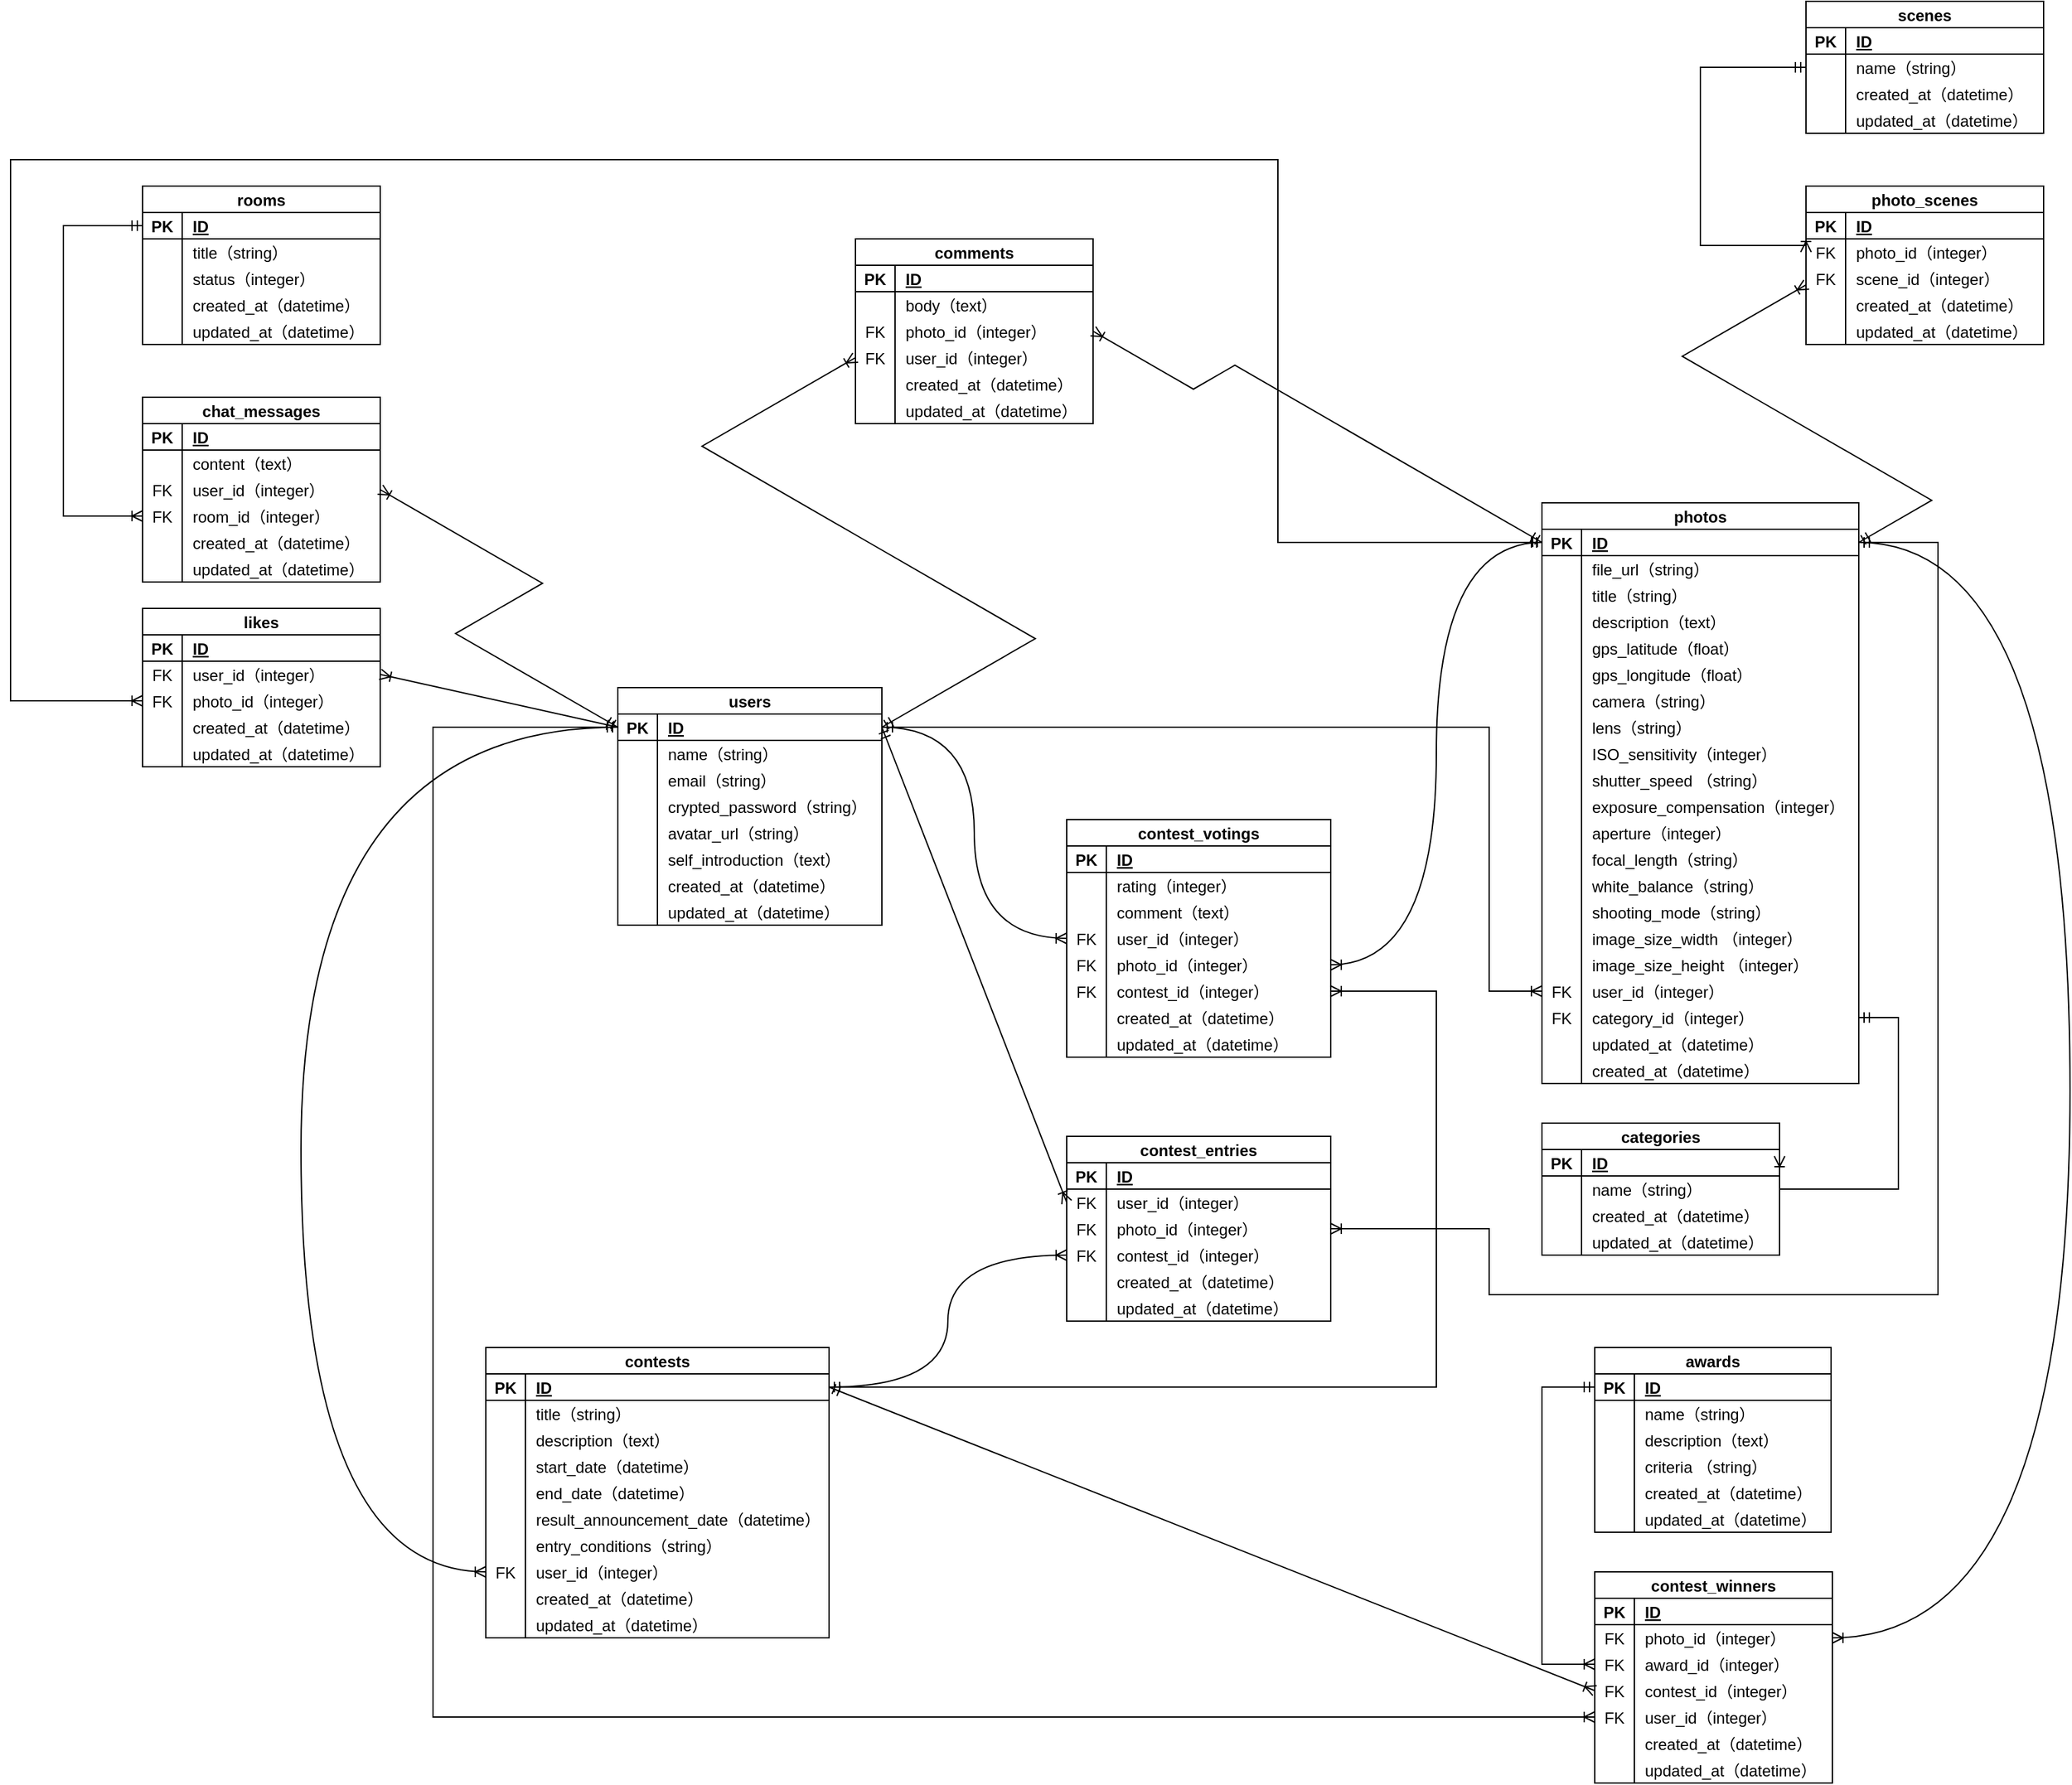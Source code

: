 <mxfile version="21.7.5" type="device">
  <diagram id="R2lEEEUBdFMjLlhIrx00" name="Page-1">
    <mxGraphModel dx="2902" dy="3350" grid="1" gridSize="10" guides="1" tooltips="1" connect="1" arrows="1" fold="1" page="1" pageScale="1" pageWidth="850" pageHeight="1100" math="0" shadow="0" extFonts="Permanent Marker^https://fonts.googleapis.com/css?family=Permanent+Marker">
      <root>
        <mxCell id="0" />
        <mxCell id="1" parent="0" />
        <mxCell id="KscysSoOjyOIIRiCbh5m-1" value="users" style="shape=table;startSize=20;container=1;collapsible=1;childLayout=tableLayout;fixedRows=1;rowLines=0;fontStyle=1;align=center;resizeLast=1;rounded=0;" vertex="1" parent="1">
          <mxGeometry x="-180" y="380" width="200" height="180" as="geometry" />
        </mxCell>
        <mxCell id="KscysSoOjyOIIRiCbh5m-2" value="" style="shape=tableRow;horizontal=0;startSize=0;swimlaneHead=0;swimlaneBody=0;fillColor=none;collapsible=0;dropTarget=0;points=[[0,0.5],[1,0.5]];portConstraint=eastwest;top=0;left=0;right=0;bottom=1;rounded=0;" vertex="1" parent="KscysSoOjyOIIRiCbh5m-1">
          <mxGeometry y="20" width="200" height="20" as="geometry" />
        </mxCell>
        <mxCell id="KscysSoOjyOIIRiCbh5m-3" value="PK" style="shape=partialRectangle;connectable=0;fillColor=none;top=0;left=0;bottom=0;right=0;fontStyle=1;overflow=hidden;rounded=0;" vertex="1" parent="KscysSoOjyOIIRiCbh5m-2">
          <mxGeometry width="30" height="20" as="geometry">
            <mxRectangle width="30" height="20" as="alternateBounds" />
          </mxGeometry>
        </mxCell>
        <mxCell id="KscysSoOjyOIIRiCbh5m-4" value="ID" style="shape=partialRectangle;connectable=0;fillColor=none;top=0;left=0;bottom=0;right=0;align=left;spacingLeft=6;fontStyle=5;overflow=hidden;rounded=0;" vertex="1" parent="KscysSoOjyOIIRiCbh5m-2">
          <mxGeometry x="30" width="170" height="20" as="geometry">
            <mxRectangle width="170" height="20" as="alternateBounds" />
          </mxGeometry>
        </mxCell>
        <mxCell id="KscysSoOjyOIIRiCbh5m-5" value="" style="shape=tableRow;horizontal=0;startSize=0;swimlaneHead=0;swimlaneBody=0;fillColor=none;collapsible=0;dropTarget=0;points=[[0,0.5],[1,0.5]];portConstraint=eastwest;top=0;left=0;right=0;bottom=0;rounded=0;" vertex="1" parent="KscysSoOjyOIIRiCbh5m-1">
          <mxGeometry y="40" width="200" height="20" as="geometry" />
        </mxCell>
        <mxCell id="KscysSoOjyOIIRiCbh5m-6" value="" style="shape=partialRectangle;connectable=0;fillColor=none;top=0;left=0;bottom=0;right=0;editable=1;overflow=hidden;rounded=0;" vertex="1" parent="KscysSoOjyOIIRiCbh5m-5">
          <mxGeometry width="30" height="20" as="geometry">
            <mxRectangle width="30" height="20" as="alternateBounds" />
          </mxGeometry>
        </mxCell>
        <mxCell id="KscysSoOjyOIIRiCbh5m-7" value="name（string）" style="shape=partialRectangle;connectable=0;fillColor=none;top=0;left=0;bottom=0;right=0;align=left;spacingLeft=6;overflow=hidden;rounded=0;" vertex="1" parent="KscysSoOjyOIIRiCbh5m-5">
          <mxGeometry x="30" width="170" height="20" as="geometry">
            <mxRectangle width="170" height="20" as="alternateBounds" />
          </mxGeometry>
        </mxCell>
        <mxCell id="KscysSoOjyOIIRiCbh5m-8" value="" style="shape=tableRow;horizontal=0;startSize=0;swimlaneHead=0;swimlaneBody=0;fillColor=none;collapsible=0;dropTarget=0;points=[[0,0.5],[1,0.5]];portConstraint=eastwest;top=0;left=0;right=0;bottom=0;rounded=0;" vertex="1" parent="KscysSoOjyOIIRiCbh5m-1">
          <mxGeometry y="60" width="200" height="20" as="geometry" />
        </mxCell>
        <mxCell id="KscysSoOjyOIIRiCbh5m-9" value="" style="shape=partialRectangle;connectable=0;fillColor=none;top=0;left=0;bottom=0;right=0;editable=1;overflow=hidden;rounded=0;" vertex="1" parent="KscysSoOjyOIIRiCbh5m-8">
          <mxGeometry width="30" height="20" as="geometry">
            <mxRectangle width="30" height="20" as="alternateBounds" />
          </mxGeometry>
        </mxCell>
        <mxCell id="KscysSoOjyOIIRiCbh5m-10" value="email（string）" style="shape=partialRectangle;connectable=0;fillColor=none;top=0;left=0;bottom=0;right=0;align=left;spacingLeft=6;overflow=hidden;rounded=0;" vertex="1" parent="KscysSoOjyOIIRiCbh5m-8">
          <mxGeometry x="30" width="170" height="20" as="geometry">
            <mxRectangle width="170" height="20" as="alternateBounds" />
          </mxGeometry>
        </mxCell>
        <mxCell id="KscysSoOjyOIIRiCbh5m-11" value="" style="shape=tableRow;horizontal=0;startSize=0;swimlaneHead=0;swimlaneBody=0;fillColor=none;collapsible=0;dropTarget=0;points=[[0,0.5],[1,0.5]];portConstraint=eastwest;top=0;left=0;right=0;bottom=0;rounded=0;" vertex="1" parent="KscysSoOjyOIIRiCbh5m-1">
          <mxGeometry y="80" width="200" height="20" as="geometry" />
        </mxCell>
        <mxCell id="KscysSoOjyOIIRiCbh5m-12" value="" style="shape=partialRectangle;connectable=0;fillColor=none;top=0;left=0;bottom=0;right=0;editable=1;overflow=hidden;rounded=0;" vertex="1" parent="KscysSoOjyOIIRiCbh5m-11">
          <mxGeometry width="30" height="20" as="geometry">
            <mxRectangle width="30" height="20" as="alternateBounds" />
          </mxGeometry>
        </mxCell>
        <mxCell id="KscysSoOjyOIIRiCbh5m-13" value="crypted_password（string）" style="shape=partialRectangle;connectable=0;fillColor=none;top=0;left=0;bottom=0;right=0;align=left;spacingLeft=6;overflow=hidden;rounded=0;" vertex="1" parent="KscysSoOjyOIIRiCbh5m-11">
          <mxGeometry x="30" width="170" height="20" as="geometry">
            <mxRectangle width="170" height="20" as="alternateBounds" />
          </mxGeometry>
        </mxCell>
        <mxCell id="KscysSoOjyOIIRiCbh5m-14" value="" style="shape=tableRow;horizontal=0;startSize=0;swimlaneHead=0;swimlaneBody=0;fillColor=none;collapsible=0;dropTarget=0;points=[[0,0.5],[1,0.5]];portConstraint=eastwest;top=0;left=0;right=0;bottom=0;rounded=0;" vertex="1" parent="KscysSoOjyOIIRiCbh5m-1">
          <mxGeometry y="100" width="200" height="20" as="geometry" />
        </mxCell>
        <mxCell id="KscysSoOjyOIIRiCbh5m-15" value="" style="shape=partialRectangle;connectable=0;fillColor=none;top=0;left=0;bottom=0;right=0;editable=1;overflow=hidden;rounded=0;" vertex="1" parent="KscysSoOjyOIIRiCbh5m-14">
          <mxGeometry width="30" height="20" as="geometry">
            <mxRectangle width="30" height="20" as="alternateBounds" />
          </mxGeometry>
        </mxCell>
        <mxCell id="KscysSoOjyOIIRiCbh5m-16" value="avatar_url（string）" style="shape=partialRectangle;connectable=0;fillColor=none;top=0;left=0;bottom=0;right=0;align=left;spacingLeft=6;overflow=hidden;rounded=0;" vertex="1" parent="KscysSoOjyOIIRiCbh5m-14">
          <mxGeometry x="30" width="170" height="20" as="geometry">
            <mxRectangle width="170" height="20" as="alternateBounds" />
          </mxGeometry>
        </mxCell>
        <mxCell id="KscysSoOjyOIIRiCbh5m-17" value="" style="shape=tableRow;horizontal=0;startSize=0;swimlaneHead=0;swimlaneBody=0;fillColor=none;collapsible=0;dropTarget=0;points=[[0,0.5],[1,0.5]];portConstraint=eastwest;top=0;left=0;right=0;bottom=0;rounded=0;" vertex="1" parent="KscysSoOjyOIIRiCbh5m-1">
          <mxGeometry y="120" width="200" height="20" as="geometry" />
        </mxCell>
        <mxCell id="KscysSoOjyOIIRiCbh5m-18" value="" style="shape=partialRectangle;connectable=0;fillColor=none;top=0;left=0;bottom=0;right=0;editable=1;overflow=hidden;rounded=0;" vertex="1" parent="KscysSoOjyOIIRiCbh5m-17">
          <mxGeometry width="30" height="20" as="geometry">
            <mxRectangle width="30" height="20" as="alternateBounds" />
          </mxGeometry>
        </mxCell>
        <mxCell id="KscysSoOjyOIIRiCbh5m-19" value="self_introduction（text）" style="shape=partialRectangle;connectable=0;fillColor=none;top=0;left=0;bottom=0;right=0;align=left;spacingLeft=6;overflow=hidden;rounded=0;" vertex="1" parent="KscysSoOjyOIIRiCbh5m-17">
          <mxGeometry x="30" width="170" height="20" as="geometry">
            <mxRectangle width="170" height="20" as="alternateBounds" />
          </mxGeometry>
        </mxCell>
        <mxCell id="KscysSoOjyOIIRiCbh5m-20" value="" style="shape=tableRow;horizontal=0;startSize=0;swimlaneHead=0;swimlaneBody=0;fillColor=none;collapsible=0;dropTarget=0;points=[[0,0.5],[1,0.5]];portConstraint=eastwest;top=0;left=0;right=0;bottom=0;rounded=0;" vertex="1" parent="KscysSoOjyOIIRiCbh5m-1">
          <mxGeometry y="140" width="200" height="20" as="geometry" />
        </mxCell>
        <mxCell id="KscysSoOjyOIIRiCbh5m-21" value="" style="shape=partialRectangle;connectable=0;fillColor=none;top=0;left=0;bottom=0;right=0;editable=1;overflow=hidden;rounded=0;" vertex="1" parent="KscysSoOjyOIIRiCbh5m-20">
          <mxGeometry width="30" height="20" as="geometry">
            <mxRectangle width="30" height="20" as="alternateBounds" />
          </mxGeometry>
        </mxCell>
        <mxCell id="KscysSoOjyOIIRiCbh5m-22" value="created_at（datetime）" style="shape=partialRectangle;connectable=0;fillColor=none;top=0;left=0;bottom=0;right=0;align=left;spacingLeft=6;overflow=hidden;rounded=0;" vertex="1" parent="KscysSoOjyOIIRiCbh5m-20">
          <mxGeometry x="30" width="170" height="20" as="geometry">
            <mxRectangle width="170" height="20" as="alternateBounds" />
          </mxGeometry>
        </mxCell>
        <mxCell id="KscysSoOjyOIIRiCbh5m-23" value="" style="shape=tableRow;horizontal=0;startSize=0;swimlaneHead=0;swimlaneBody=0;fillColor=none;collapsible=0;dropTarget=0;points=[[0,0.5],[1,0.5]];portConstraint=eastwest;top=0;left=0;right=0;bottom=0;rounded=0;" vertex="1" parent="KscysSoOjyOIIRiCbh5m-1">
          <mxGeometry y="160" width="200" height="20" as="geometry" />
        </mxCell>
        <mxCell id="KscysSoOjyOIIRiCbh5m-24" value="" style="shape=partialRectangle;connectable=0;fillColor=none;top=0;left=0;bottom=0;right=0;editable=1;overflow=hidden;rounded=0;" vertex="1" parent="KscysSoOjyOIIRiCbh5m-23">
          <mxGeometry width="30" height="20" as="geometry">
            <mxRectangle width="30" height="20" as="alternateBounds" />
          </mxGeometry>
        </mxCell>
        <mxCell id="KscysSoOjyOIIRiCbh5m-25" value="updated_at（datetime）" style="shape=partialRectangle;connectable=0;fillColor=none;top=0;left=0;bottom=0;right=0;align=left;spacingLeft=6;overflow=hidden;rounded=0;" vertex="1" parent="KscysSoOjyOIIRiCbh5m-23">
          <mxGeometry x="30" width="170" height="20" as="geometry">
            <mxRectangle width="170" height="20" as="alternateBounds" />
          </mxGeometry>
        </mxCell>
        <mxCell id="KscysSoOjyOIIRiCbh5m-26" value="likes" style="shape=table;startSize=20;container=1;collapsible=1;childLayout=tableLayout;fixedRows=1;rowLines=0;fontStyle=1;align=center;resizeLast=1;rounded=0;" vertex="1" parent="1">
          <mxGeometry x="-540" y="320" width="180" height="120" as="geometry" />
        </mxCell>
        <mxCell id="KscysSoOjyOIIRiCbh5m-27" value="" style="shape=tableRow;horizontal=0;startSize=0;swimlaneHead=0;swimlaneBody=0;fillColor=none;collapsible=0;dropTarget=0;points=[[0,0.5],[1,0.5]];portConstraint=eastwest;top=0;left=0;right=0;bottom=1;rounded=0;" vertex="1" parent="KscysSoOjyOIIRiCbh5m-26">
          <mxGeometry y="20" width="180" height="20" as="geometry" />
        </mxCell>
        <mxCell id="KscysSoOjyOIIRiCbh5m-28" value="PK" style="shape=partialRectangle;connectable=0;fillColor=none;top=0;left=0;bottom=0;right=0;fontStyle=1;overflow=hidden;rounded=0;" vertex="1" parent="KscysSoOjyOIIRiCbh5m-27">
          <mxGeometry width="30" height="20" as="geometry">
            <mxRectangle width="30" height="20" as="alternateBounds" />
          </mxGeometry>
        </mxCell>
        <mxCell id="KscysSoOjyOIIRiCbh5m-29" value="ID" style="shape=partialRectangle;connectable=0;fillColor=none;top=0;left=0;bottom=0;right=0;align=left;spacingLeft=6;fontStyle=5;overflow=hidden;rounded=0;" vertex="1" parent="KscysSoOjyOIIRiCbh5m-27">
          <mxGeometry x="30" width="150" height="20" as="geometry">
            <mxRectangle width="150" height="20" as="alternateBounds" />
          </mxGeometry>
        </mxCell>
        <mxCell id="KscysSoOjyOIIRiCbh5m-30" value="" style="shape=tableRow;horizontal=0;startSize=0;swimlaneHead=0;swimlaneBody=0;fillColor=none;collapsible=0;dropTarget=0;points=[[0,0.5],[1,0.5]];portConstraint=eastwest;top=0;left=0;right=0;bottom=0;rounded=0;" vertex="1" parent="KscysSoOjyOIIRiCbh5m-26">
          <mxGeometry y="40" width="180" height="20" as="geometry" />
        </mxCell>
        <mxCell id="KscysSoOjyOIIRiCbh5m-31" value="FK" style="shape=partialRectangle;connectable=0;fillColor=none;top=0;left=0;bottom=0;right=0;editable=1;overflow=hidden;rounded=0;" vertex="1" parent="KscysSoOjyOIIRiCbh5m-30">
          <mxGeometry width="30" height="20" as="geometry">
            <mxRectangle width="30" height="20" as="alternateBounds" />
          </mxGeometry>
        </mxCell>
        <mxCell id="KscysSoOjyOIIRiCbh5m-32" value="user_id（integer）" style="shape=partialRectangle;connectable=0;fillColor=none;top=0;left=0;bottom=0;right=0;align=left;spacingLeft=6;overflow=hidden;rounded=0;" vertex="1" parent="KscysSoOjyOIIRiCbh5m-30">
          <mxGeometry x="30" width="150" height="20" as="geometry">
            <mxRectangle width="150" height="20" as="alternateBounds" />
          </mxGeometry>
        </mxCell>
        <mxCell id="KscysSoOjyOIIRiCbh5m-33" value="" style="shape=tableRow;horizontal=0;startSize=0;swimlaneHead=0;swimlaneBody=0;fillColor=none;collapsible=0;dropTarget=0;points=[[0,0.5],[1,0.5]];portConstraint=eastwest;top=0;left=0;right=0;bottom=0;rounded=0;" vertex="1" parent="KscysSoOjyOIIRiCbh5m-26">
          <mxGeometry y="60" width="180" height="20" as="geometry" />
        </mxCell>
        <mxCell id="KscysSoOjyOIIRiCbh5m-34" value="FK" style="shape=partialRectangle;connectable=0;fillColor=none;top=0;left=0;bottom=0;right=0;editable=1;overflow=hidden;rounded=0;" vertex="1" parent="KscysSoOjyOIIRiCbh5m-33">
          <mxGeometry width="30" height="20" as="geometry">
            <mxRectangle width="30" height="20" as="alternateBounds" />
          </mxGeometry>
        </mxCell>
        <mxCell id="KscysSoOjyOIIRiCbh5m-35" value="photo_id（integer）" style="shape=partialRectangle;connectable=0;fillColor=none;top=0;left=0;bottom=0;right=0;align=left;spacingLeft=6;overflow=hidden;rounded=0;" vertex="1" parent="KscysSoOjyOIIRiCbh5m-33">
          <mxGeometry x="30" width="150" height="20" as="geometry">
            <mxRectangle width="150" height="20" as="alternateBounds" />
          </mxGeometry>
        </mxCell>
        <mxCell id="KscysSoOjyOIIRiCbh5m-36" value="" style="shape=tableRow;horizontal=0;startSize=0;swimlaneHead=0;swimlaneBody=0;fillColor=none;collapsible=0;dropTarget=0;points=[[0,0.5],[1,0.5]];portConstraint=eastwest;top=0;left=0;right=0;bottom=0;rounded=0;" vertex="1" parent="KscysSoOjyOIIRiCbh5m-26">
          <mxGeometry y="80" width="180" height="20" as="geometry" />
        </mxCell>
        <mxCell id="KscysSoOjyOIIRiCbh5m-37" value="" style="shape=partialRectangle;connectable=0;fillColor=none;top=0;left=0;bottom=0;right=0;editable=1;overflow=hidden;rounded=0;" vertex="1" parent="KscysSoOjyOIIRiCbh5m-36">
          <mxGeometry width="30" height="20" as="geometry">
            <mxRectangle width="30" height="20" as="alternateBounds" />
          </mxGeometry>
        </mxCell>
        <mxCell id="KscysSoOjyOIIRiCbh5m-38" value="created_at（datetime）" style="shape=partialRectangle;connectable=0;fillColor=none;top=0;left=0;bottom=0;right=0;align=left;spacingLeft=6;overflow=hidden;rounded=0;" vertex="1" parent="KscysSoOjyOIIRiCbh5m-36">
          <mxGeometry x="30" width="150" height="20" as="geometry">
            <mxRectangle width="150" height="20" as="alternateBounds" />
          </mxGeometry>
        </mxCell>
        <mxCell id="KscysSoOjyOIIRiCbh5m-39" value="" style="shape=tableRow;horizontal=0;startSize=0;swimlaneHead=0;swimlaneBody=0;fillColor=none;collapsible=0;dropTarget=0;points=[[0,0.5],[1,0.5]];portConstraint=eastwest;top=0;left=0;right=0;bottom=0;rounded=0;" vertex="1" parent="KscysSoOjyOIIRiCbh5m-26">
          <mxGeometry y="100" width="180" height="20" as="geometry" />
        </mxCell>
        <mxCell id="KscysSoOjyOIIRiCbh5m-40" value="" style="shape=partialRectangle;connectable=0;fillColor=none;top=0;left=0;bottom=0;right=0;editable=1;overflow=hidden;rounded=0;" vertex="1" parent="KscysSoOjyOIIRiCbh5m-39">
          <mxGeometry width="30" height="20" as="geometry">
            <mxRectangle width="30" height="20" as="alternateBounds" />
          </mxGeometry>
        </mxCell>
        <mxCell id="KscysSoOjyOIIRiCbh5m-41" value="updated_at（datetime）" style="shape=partialRectangle;connectable=0;fillColor=none;top=0;left=0;bottom=0;right=0;align=left;spacingLeft=6;overflow=hidden;rounded=0;" vertex="1" parent="KscysSoOjyOIIRiCbh5m-39">
          <mxGeometry x="30" width="150" height="20" as="geometry">
            <mxRectangle width="150" height="20" as="alternateBounds" />
          </mxGeometry>
        </mxCell>
        <mxCell id="KscysSoOjyOIIRiCbh5m-42" value="categories" style="shape=table;startSize=20;container=1;collapsible=1;childLayout=tableLayout;fixedRows=1;rowLines=0;fontStyle=1;align=center;resizeLast=1;rounded=0;" vertex="1" parent="1">
          <mxGeometry x="520" y="710" width="180" height="100" as="geometry" />
        </mxCell>
        <mxCell id="KscysSoOjyOIIRiCbh5m-43" value="" style="shape=tableRow;horizontal=0;startSize=0;swimlaneHead=0;swimlaneBody=0;fillColor=none;collapsible=0;dropTarget=0;points=[[0,0.5],[1,0.5]];portConstraint=eastwest;top=0;left=0;right=0;bottom=1;rounded=0;" vertex="1" parent="KscysSoOjyOIIRiCbh5m-42">
          <mxGeometry y="20" width="180" height="20" as="geometry" />
        </mxCell>
        <mxCell id="KscysSoOjyOIIRiCbh5m-44" value="PK" style="shape=partialRectangle;connectable=0;fillColor=none;top=0;left=0;bottom=0;right=0;fontStyle=1;overflow=hidden;rounded=0;" vertex="1" parent="KscysSoOjyOIIRiCbh5m-43">
          <mxGeometry width="30" height="20" as="geometry">
            <mxRectangle width="30" height="20" as="alternateBounds" />
          </mxGeometry>
        </mxCell>
        <mxCell id="KscysSoOjyOIIRiCbh5m-45" value="ID" style="shape=partialRectangle;connectable=0;fillColor=none;top=0;left=0;bottom=0;right=0;align=left;spacingLeft=6;fontStyle=5;overflow=hidden;rounded=0;" vertex="1" parent="KscysSoOjyOIIRiCbh5m-43">
          <mxGeometry x="30" width="150" height="20" as="geometry">
            <mxRectangle width="150" height="20" as="alternateBounds" />
          </mxGeometry>
        </mxCell>
        <mxCell id="KscysSoOjyOIIRiCbh5m-46" value="" style="shape=tableRow;horizontal=0;startSize=0;swimlaneHead=0;swimlaneBody=0;fillColor=none;collapsible=0;dropTarget=0;points=[[0,0.5],[1,0.5]];portConstraint=eastwest;top=0;left=0;right=0;bottom=0;rounded=0;" vertex="1" parent="KscysSoOjyOIIRiCbh5m-42">
          <mxGeometry y="40" width="180" height="20" as="geometry" />
        </mxCell>
        <mxCell id="KscysSoOjyOIIRiCbh5m-47" value="" style="shape=partialRectangle;connectable=0;fillColor=none;top=0;left=0;bottom=0;right=0;editable=1;overflow=hidden;rounded=0;" vertex="1" parent="KscysSoOjyOIIRiCbh5m-46">
          <mxGeometry width="30" height="20" as="geometry">
            <mxRectangle width="30" height="20" as="alternateBounds" />
          </mxGeometry>
        </mxCell>
        <mxCell id="KscysSoOjyOIIRiCbh5m-48" value="name（string）" style="shape=partialRectangle;connectable=0;fillColor=none;top=0;left=0;bottom=0;right=0;align=left;spacingLeft=6;overflow=hidden;rounded=0;" vertex="1" parent="KscysSoOjyOIIRiCbh5m-46">
          <mxGeometry x="30" width="150" height="20" as="geometry">
            <mxRectangle width="150" height="20" as="alternateBounds" />
          </mxGeometry>
        </mxCell>
        <mxCell id="KscysSoOjyOIIRiCbh5m-49" value="" style="shape=tableRow;horizontal=0;startSize=0;swimlaneHead=0;swimlaneBody=0;fillColor=none;collapsible=0;dropTarget=0;points=[[0,0.5],[1,0.5]];portConstraint=eastwest;top=0;left=0;right=0;bottom=0;rounded=0;" vertex="1" parent="KscysSoOjyOIIRiCbh5m-42">
          <mxGeometry y="60" width="180" height="20" as="geometry" />
        </mxCell>
        <mxCell id="KscysSoOjyOIIRiCbh5m-50" value="" style="shape=partialRectangle;connectable=0;fillColor=none;top=0;left=0;bottom=0;right=0;editable=1;overflow=hidden;rounded=0;" vertex="1" parent="KscysSoOjyOIIRiCbh5m-49">
          <mxGeometry width="30" height="20" as="geometry">
            <mxRectangle width="30" height="20" as="alternateBounds" />
          </mxGeometry>
        </mxCell>
        <mxCell id="KscysSoOjyOIIRiCbh5m-51" value="created_at（datetime）" style="shape=partialRectangle;connectable=0;fillColor=none;top=0;left=0;bottom=0;right=0;align=left;spacingLeft=6;overflow=hidden;rounded=0;" vertex="1" parent="KscysSoOjyOIIRiCbh5m-49">
          <mxGeometry x="30" width="150" height="20" as="geometry">
            <mxRectangle width="150" height="20" as="alternateBounds" />
          </mxGeometry>
        </mxCell>
        <mxCell id="KscysSoOjyOIIRiCbh5m-52" value="" style="shape=tableRow;horizontal=0;startSize=0;swimlaneHead=0;swimlaneBody=0;fillColor=none;collapsible=0;dropTarget=0;points=[[0,0.5],[1,0.5]];portConstraint=eastwest;top=0;left=0;right=0;bottom=0;rounded=0;" vertex="1" parent="KscysSoOjyOIIRiCbh5m-42">
          <mxGeometry y="80" width="180" height="20" as="geometry" />
        </mxCell>
        <mxCell id="KscysSoOjyOIIRiCbh5m-53" value="" style="shape=partialRectangle;connectable=0;fillColor=none;top=0;left=0;bottom=0;right=0;editable=1;overflow=hidden;rounded=0;" vertex="1" parent="KscysSoOjyOIIRiCbh5m-52">
          <mxGeometry width="30" height="20" as="geometry">
            <mxRectangle width="30" height="20" as="alternateBounds" />
          </mxGeometry>
        </mxCell>
        <mxCell id="KscysSoOjyOIIRiCbh5m-54" value="updated_at（datetime）" style="shape=partialRectangle;connectable=0;fillColor=none;top=0;left=0;bottom=0;right=0;align=left;spacingLeft=6;overflow=hidden;rounded=0;" vertex="1" parent="KscysSoOjyOIIRiCbh5m-52">
          <mxGeometry x="30" width="150" height="20" as="geometry">
            <mxRectangle width="150" height="20" as="alternateBounds" />
          </mxGeometry>
        </mxCell>
        <mxCell id="KscysSoOjyOIIRiCbh5m-55" value="comments" style="shape=table;startSize=20;container=1;collapsible=1;childLayout=tableLayout;fixedRows=1;rowLines=0;fontStyle=1;align=center;resizeLast=1;rounded=0;" vertex="1" parent="1">
          <mxGeometry y="40" width="180" height="140" as="geometry" />
        </mxCell>
        <mxCell id="KscysSoOjyOIIRiCbh5m-56" value="" style="shape=tableRow;horizontal=0;startSize=0;swimlaneHead=0;swimlaneBody=0;fillColor=none;collapsible=0;dropTarget=0;points=[[0,0.5],[1,0.5]];portConstraint=eastwest;top=0;left=0;right=0;bottom=1;rounded=0;" vertex="1" parent="KscysSoOjyOIIRiCbh5m-55">
          <mxGeometry y="20" width="180" height="20" as="geometry" />
        </mxCell>
        <mxCell id="KscysSoOjyOIIRiCbh5m-57" value="PK" style="shape=partialRectangle;connectable=0;fillColor=none;top=0;left=0;bottom=0;right=0;fontStyle=1;overflow=hidden;rounded=0;" vertex="1" parent="KscysSoOjyOIIRiCbh5m-56">
          <mxGeometry width="30" height="20" as="geometry">
            <mxRectangle width="30" height="20" as="alternateBounds" />
          </mxGeometry>
        </mxCell>
        <mxCell id="KscysSoOjyOIIRiCbh5m-58" value="ID" style="shape=partialRectangle;connectable=0;fillColor=none;top=0;left=0;bottom=0;right=0;align=left;spacingLeft=6;fontStyle=5;overflow=hidden;rounded=0;" vertex="1" parent="KscysSoOjyOIIRiCbh5m-56">
          <mxGeometry x="30" width="150" height="20" as="geometry">
            <mxRectangle width="150" height="20" as="alternateBounds" />
          </mxGeometry>
        </mxCell>
        <mxCell id="KscysSoOjyOIIRiCbh5m-59" value="" style="shape=tableRow;horizontal=0;startSize=0;swimlaneHead=0;swimlaneBody=0;fillColor=none;collapsible=0;dropTarget=0;points=[[0,0.5],[1,0.5]];portConstraint=eastwest;top=0;left=0;right=0;bottom=0;rounded=0;" vertex="1" parent="KscysSoOjyOIIRiCbh5m-55">
          <mxGeometry y="40" width="180" height="20" as="geometry" />
        </mxCell>
        <mxCell id="KscysSoOjyOIIRiCbh5m-60" value="" style="shape=partialRectangle;connectable=0;fillColor=none;top=0;left=0;bottom=0;right=0;editable=1;overflow=hidden;rounded=0;" vertex="1" parent="KscysSoOjyOIIRiCbh5m-59">
          <mxGeometry width="30" height="20" as="geometry">
            <mxRectangle width="30" height="20" as="alternateBounds" />
          </mxGeometry>
        </mxCell>
        <mxCell id="KscysSoOjyOIIRiCbh5m-61" value="body（text）" style="shape=partialRectangle;connectable=0;fillColor=none;top=0;left=0;bottom=0;right=0;align=left;spacingLeft=6;overflow=hidden;rounded=0;" vertex="1" parent="KscysSoOjyOIIRiCbh5m-59">
          <mxGeometry x="30" width="150" height="20" as="geometry">
            <mxRectangle width="150" height="20" as="alternateBounds" />
          </mxGeometry>
        </mxCell>
        <mxCell id="KscysSoOjyOIIRiCbh5m-65" value="" style="shape=tableRow;horizontal=0;startSize=0;swimlaneHead=0;swimlaneBody=0;fillColor=none;collapsible=0;dropTarget=0;points=[[0,0.5],[1,0.5]];portConstraint=eastwest;top=0;left=0;right=0;bottom=0;rounded=0;" vertex="1" parent="KscysSoOjyOIIRiCbh5m-55">
          <mxGeometry y="60" width="180" height="20" as="geometry" />
        </mxCell>
        <mxCell id="KscysSoOjyOIIRiCbh5m-66" value="FK" style="shape=partialRectangle;connectable=0;fillColor=none;top=0;left=0;bottom=0;right=0;editable=1;overflow=hidden;rounded=0;" vertex="1" parent="KscysSoOjyOIIRiCbh5m-65">
          <mxGeometry width="30" height="20" as="geometry">
            <mxRectangle width="30" height="20" as="alternateBounds" />
          </mxGeometry>
        </mxCell>
        <mxCell id="KscysSoOjyOIIRiCbh5m-67" value="photo_id（integer）" style="shape=partialRectangle;connectable=0;fillColor=none;top=0;left=0;bottom=0;right=0;align=left;spacingLeft=6;overflow=hidden;rounded=0;" vertex="1" parent="KscysSoOjyOIIRiCbh5m-65">
          <mxGeometry x="30" width="150" height="20" as="geometry">
            <mxRectangle width="150" height="20" as="alternateBounds" />
          </mxGeometry>
        </mxCell>
        <mxCell id="KscysSoOjyOIIRiCbh5m-62" value="" style="shape=tableRow;horizontal=0;startSize=0;swimlaneHead=0;swimlaneBody=0;fillColor=none;collapsible=0;dropTarget=0;points=[[0,0.5],[1,0.5]];portConstraint=eastwest;top=0;left=0;right=0;bottom=0;rounded=0;" vertex="1" parent="KscysSoOjyOIIRiCbh5m-55">
          <mxGeometry y="80" width="180" height="20" as="geometry" />
        </mxCell>
        <mxCell id="KscysSoOjyOIIRiCbh5m-63" value="FK" style="shape=partialRectangle;connectable=0;fillColor=none;top=0;left=0;bottom=0;right=0;editable=1;overflow=hidden;rounded=0;" vertex="1" parent="KscysSoOjyOIIRiCbh5m-62">
          <mxGeometry width="30" height="20" as="geometry">
            <mxRectangle width="30" height="20" as="alternateBounds" />
          </mxGeometry>
        </mxCell>
        <mxCell id="KscysSoOjyOIIRiCbh5m-64" value="user_id（integer）" style="shape=partialRectangle;connectable=0;fillColor=none;top=0;left=0;bottom=0;right=0;align=left;spacingLeft=6;overflow=hidden;rounded=0;" vertex="1" parent="KscysSoOjyOIIRiCbh5m-62">
          <mxGeometry x="30" width="150" height="20" as="geometry">
            <mxRectangle width="150" height="20" as="alternateBounds" />
          </mxGeometry>
        </mxCell>
        <mxCell id="KscysSoOjyOIIRiCbh5m-68" value="" style="shape=tableRow;horizontal=0;startSize=0;swimlaneHead=0;swimlaneBody=0;fillColor=none;collapsible=0;dropTarget=0;points=[[0,0.5],[1,0.5]];portConstraint=eastwest;top=0;left=0;right=0;bottom=0;rounded=0;" vertex="1" parent="KscysSoOjyOIIRiCbh5m-55">
          <mxGeometry y="100" width="180" height="20" as="geometry" />
        </mxCell>
        <mxCell id="KscysSoOjyOIIRiCbh5m-69" value="" style="shape=partialRectangle;connectable=0;fillColor=none;top=0;left=0;bottom=0;right=0;editable=1;overflow=hidden;rounded=0;" vertex="1" parent="KscysSoOjyOIIRiCbh5m-68">
          <mxGeometry width="30" height="20" as="geometry">
            <mxRectangle width="30" height="20" as="alternateBounds" />
          </mxGeometry>
        </mxCell>
        <mxCell id="KscysSoOjyOIIRiCbh5m-70" value="created_at（datetime）" style="shape=partialRectangle;connectable=0;fillColor=none;top=0;left=0;bottom=0;right=0;align=left;spacingLeft=6;overflow=hidden;rounded=0;" vertex="1" parent="KscysSoOjyOIIRiCbh5m-68">
          <mxGeometry x="30" width="150" height="20" as="geometry">
            <mxRectangle width="150" height="20" as="alternateBounds" />
          </mxGeometry>
        </mxCell>
        <mxCell id="KscysSoOjyOIIRiCbh5m-71" value="" style="shape=tableRow;horizontal=0;startSize=0;swimlaneHead=0;swimlaneBody=0;fillColor=none;collapsible=0;dropTarget=0;points=[[0,0.5],[1,0.5]];portConstraint=eastwest;top=0;left=0;right=0;bottom=0;rounded=0;" vertex="1" parent="KscysSoOjyOIIRiCbh5m-55">
          <mxGeometry y="120" width="180" height="20" as="geometry" />
        </mxCell>
        <mxCell id="KscysSoOjyOIIRiCbh5m-72" value="" style="shape=partialRectangle;connectable=0;fillColor=none;top=0;left=0;bottom=0;right=0;editable=1;overflow=hidden;rounded=0;" vertex="1" parent="KscysSoOjyOIIRiCbh5m-71">
          <mxGeometry width="30" height="20" as="geometry">
            <mxRectangle width="30" height="20" as="alternateBounds" />
          </mxGeometry>
        </mxCell>
        <mxCell id="KscysSoOjyOIIRiCbh5m-73" value="updated_at（datetime）" style="shape=partialRectangle;connectable=0;fillColor=none;top=0;left=0;bottom=0;right=0;align=left;spacingLeft=6;overflow=hidden;rounded=0;" vertex="1" parent="KscysSoOjyOIIRiCbh5m-71">
          <mxGeometry x="30" width="150" height="20" as="geometry">
            <mxRectangle width="150" height="20" as="alternateBounds" />
          </mxGeometry>
        </mxCell>
        <mxCell id="KscysSoOjyOIIRiCbh5m-74" value="scenes" style="shape=table;startSize=20;container=1;collapsible=1;childLayout=tableLayout;fixedRows=1;rowLines=0;fontStyle=1;align=center;resizeLast=1;rounded=0;" vertex="1" parent="1">
          <mxGeometry x="720" y="-140" width="180" height="100" as="geometry" />
        </mxCell>
        <mxCell id="KscysSoOjyOIIRiCbh5m-75" value="" style="shape=tableRow;horizontal=0;startSize=0;swimlaneHead=0;swimlaneBody=0;fillColor=none;collapsible=0;dropTarget=0;points=[[0,0.5],[1,0.5]];portConstraint=eastwest;top=0;left=0;right=0;bottom=1;rounded=0;" vertex="1" parent="KscysSoOjyOIIRiCbh5m-74">
          <mxGeometry y="20" width="180" height="20" as="geometry" />
        </mxCell>
        <mxCell id="KscysSoOjyOIIRiCbh5m-76" value="PK" style="shape=partialRectangle;connectable=0;fillColor=none;top=0;left=0;bottom=0;right=0;fontStyle=1;overflow=hidden;rounded=0;" vertex="1" parent="KscysSoOjyOIIRiCbh5m-75">
          <mxGeometry width="30" height="20" as="geometry">
            <mxRectangle width="30" height="20" as="alternateBounds" />
          </mxGeometry>
        </mxCell>
        <mxCell id="KscysSoOjyOIIRiCbh5m-77" value="ID" style="shape=partialRectangle;connectable=0;fillColor=none;top=0;left=0;bottom=0;right=0;align=left;spacingLeft=6;fontStyle=5;overflow=hidden;rounded=0;" vertex="1" parent="KscysSoOjyOIIRiCbh5m-75">
          <mxGeometry x="30" width="150" height="20" as="geometry">
            <mxRectangle width="150" height="20" as="alternateBounds" />
          </mxGeometry>
        </mxCell>
        <mxCell id="KscysSoOjyOIIRiCbh5m-78" value="" style="shape=tableRow;horizontal=0;startSize=0;swimlaneHead=0;swimlaneBody=0;fillColor=none;collapsible=0;dropTarget=0;points=[[0,0.5],[1,0.5]];portConstraint=eastwest;top=0;left=0;right=0;bottom=0;rounded=0;" vertex="1" parent="KscysSoOjyOIIRiCbh5m-74">
          <mxGeometry y="40" width="180" height="20" as="geometry" />
        </mxCell>
        <mxCell id="KscysSoOjyOIIRiCbh5m-79" value="" style="shape=partialRectangle;connectable=0;fillColor=none;top=0;left=0;bottom=0;right=0;editable=1;overflow=hidden;rounded=0;" vertex="1" parent="KscysSoOjyOIIRiCbh5m-78">
          <mxGeometry width="30" height="20" as="geometry">
            <mxRectangle width="30" height="20" as="alternateBounds" />
          </mxGeometry>
        </mxCell>
        <mxCell id="KscysSoOjyOIIRiCbh5m-80" value="name（string）" style="shape=partialRectangle;connectable=0;fillColor=none;top=0;left=0;bottom=0;right=0;align=left;spacingLeft=6;overflow=hidden;rounded=0;" vertex="1" parent="KscysSoOjyOIIRiCbh5m-78">
          <mxGeometry x="30" width="150" height="20" as="geometry">
            <mxRectangle width="150" height="20" as="alternateBounds" />
          </mxGeometry>
        </mxCell>
        <mxCell id="KscysSoOjyOIIRiCbh5m-81" value="" style="shape=tableRow;horizontal=0;startSize=0;swimlaneHead=0;swimlaneBody=0;fillColor=none;collapsible=0;dropTarget=0;points=[[0,0.5],[1,0.5]];portConstraint=eastwest;top=0;left=0;right=0;bottom=0;rounded=0;" vertex="1" parent="KscysSoOjyOIIRiCbh5m-74">
          <mxGeometry y="60" width="180" height="20" as="geometry" />
        </mxCell>
        <mxCell id="KscysSoOjyOIIRiCbh5m-82" value="" style="shape=partialRectangle;connectable=0;fillColor=none;top=0;left=0;bottom=0;right=0;editable=1;overflow=hidden;rounded=0;" vertex="1" parent="KscysSoOjyOIIRiCbh5m-81">
          <mxGeometry width="30" height="20" as="geometry">
            <mxRectangle width="30" height="20" as="alternateBounds" />
          </mxGeometry>
        </mxCell>
        <mxCell id="KscysSoOjyOIIRiCbh5m-83" value="created_at（datetime）" style="shape=partialRectangle;connectable=0;fillColor=none;top=0;left=0;bottom=0;right=0;align=left;spacingLeft=6;overflow=hidden;rounded=0;" vertex="1" parent="KscysSoOjyOIIRiCbh5m-81">
          <mxGeometry x="30" width="150" height="20" as="geometry">
            <mxRectangle width="150" height="20" as="alternateBounds" />
          </mxGeometry>
        </mxCell>
        <mxCell id="KscysSoOjyOIIRiCbh5m-84" value="" style="shape=tableRow;horizontal=0;startSize=0;swimlaneHead=0;swimlaneBody=0;fillColor=none;collapsible=0;dropTarget=0;points=[[0,0.5],[1,0.5]];portConstraint=eastwest;top=0;left=0;right=0;bottom=0;rounded=0;" vertex="1" parent="KscysSoOjyOIIRiCbh5m-74">
          <mxGeometry y="80" width="180" height="20" as="geometry" />
        </mxCell>
        <mxCell id="KscysSoOjyOIIRiCbh5m-85" value="" style="shape=partialRectangle;connectable=0;fillColor=none;top=0;left=0;bottom=0;right=0;editable=1;overflow=hidden;rounded=0;" vertex="1" parent="KscysSoOjyOIIRiCbh5m-84">
          <mxGeometry width="30" height="20" as="geometry">
            <mxRectangle width="30" height="20" as="alternateBounds" />
          </mxGeometry>
        </mxCell>
        <mxCell id="KscysSoOjyOIIRiCbh5m-86" value="updated_at（datetime）" style="shape=partialRectangle;connectable=0;fillColor=none;top=0;left=0;bottom=0;right=0;align=left;spacingLeft=6;overflow=hidden;rounded=0;" vertex="1" parent="KscysSoOjyOIIRiCbh5m-84">
          <mxGeometry x="30" width="150" height="20" as="geometry">
            <mxRectangle width="150" height="20" as="alternateBounds" />
          </mxGeometry>
        </mxCell>
        <mxCell id="KscysSoOjyOIIRiCbh5m-87" value="photos" style="shape=table;startSize=20;container=1;collapsible=1;childLayout=tableLayout;fixedRows=1;rowLines=0;fontStyle=1;align=center;resizeLast=1;rounded=0;" vertex="1" parent="1">
          <mxGeometry x="520" y="240" width="240" height="440" as="geometry" />
        </mxCell>
        <mxCell id="KscysSoOjyOIIRiCbh5m-88" value="" style="shape=tableRow;horizontal=0;startSize=0;swimlaneHead=0;swimlaneBody=0;fillColor=none;collapsible=0;dropTarget=0;points=[[0,0.5],[1,0.5]];portConstraint=eastwest;top=0;left=0;right=0;bottom=1;rounded=0;" vertex="1" parent="KscysSoOjyOIIRiCbh5m-87">
          <mxGeometry y="20" width="240" height="20" as="geometry" />
        </mxCell>
        <mxCell id="KscysSoOjyOIIRiCbh5m-89" value="PK" style="shape=partialRectangle;connectable=0;fillColor=none;top=0;left=0;bottom=0;right=0;fontStyle=1;overflow=hidden;rounded=0;" vertex="1" parent="KscysSoOjyOIIRiCbh5m-88">
          <mxGeometry width="30" height="20" as="geometry">
            <mxRectangle width="30" height="20" as="alternateBounds" />
          </mxGeometry>
        </mxCell>
        <mxCell id="KscysSoOjyOIIRiCbh5m-90" value="ID" style="shape=partialRectangle;connectable=0;fillColor=none;top=0;left=0;bottom=0;right=0;align=left;spacingLeft=6;fontStyle=5;overflow=hidden;rounded=0;" vertex="1" parent="KscysSoOjyOIIRiCbh5m-88">
          <mxGeometry x="30" width="210" height="20" as="geometry">
            <mxRectangle width="210" height="20" as="alternateBounds" />
          </mxGeometry>
        </mxCell>
        <mxCell id="KscysSoOjyOIIRiCbh5m-91" value="" style="shape=tableRow;horizontal=0;startSize=0;swimlaneHead=0;swimlaneBody=0;fillColor=none;collapsible=0;dropTarget=0;points=[[0,0.5],[1,0.5]];portConstraint=eastwest;top=0;left=0;right=0;bottom=0;rounded=0;" vertex="1" parent="KscysSoOjyOIIRiCbh5m-87">
          <mxGeometry y="40" width="240" height="20" as="geometry" />
        </mxCell>
        <mxCell id="KscysSoOjyOIIRiCbh5m-92" value="" style="shape=partialRectangle;connectable=0;fillColor=none;top=0;left=0;bottom=0;right=0;editable=1;overflow=hidden;rounded=0;" vertex="1" parent="KscysSoOjyOIIRiCbh5m-91">
          <mxGeometry width="30" height="20" as="geometry">
            <mxRectangle width="30" height="20" as="alternateBounds" />
          </mxGeometry>
        </mxCell>
        <mxCell id="KscysSoOjyOIIRiCbh5m-93" value="file_url（string）" style="shape=partialRectangle;connectable=0;fillColor=none;top=0;left=0;bottom=0;right=0;align=left;spacingLeft=6;overflow=hidden;rounded=0;" vertex="1" parent="KscysSoOjyOIIRiCbh5m-91">
          <mxGeometry x="30" width="210" height="20" as="geometry">
            <mxRectangle width="210" height="20" as="alternateBounds" />
          </mxGeometry>
        </mxCell>
        <mxCell id="KscysSoOjyOIIRiCbh5m-94" value="" style="shape=tableRow;horizontal=0;startSize=0;swimlaneHead=0;swimlaneBody=0;fillColor=none;collapsible=0;dropTarget=0;points=[[0,0.5],[1,0.5]];portConstraint=eastwest;top=0;left=0;right=0;bottom=0;rounded=0;" vertex="1" parent="KscysSoOjyOIIRiCbh5m-87">
          <mxGeometry y="60" width="240" height="20" as="geometry" />
        </mxCell>
        <mxCell id="KscysSoOjyOIIRiCbh5m-95" value="" style="shape=partialRectangle;connectable=0;fillColor=none;top=0;left=0;bottom=0;right=0;editable=1;overflow=hidden;rounded=0;" vertex="1" parent="KscysSoOjyOIIRiCbh5m-94">
          <mxGeometry width="30" height="20" as="geometry">
            <mxRectangle width="30" height="20" as="alternateBounds" />
          </mxGeometry>
        </mxCell>
        <mxCell id="KscysSoOjyOIIRiCbh5m-96" value="title（string）" style="shape=partialRectangle;connectable=0;fillColor=none;top=0;left=0;bottom=0;right=0;align=left;spacingLeft=6;overflow=hidden;rounded=0;" vertex="1" parent="KscysSoOjyOIIRiCbh5m-94">
          <mxGeometry x="30" width="210" height="20" as="geometry">
            <mxRectangle width="210" height="20" as="alternateBounds" />
          </mxGeometry>
        </mxCell>
        <mxCell id="KscysSoOjyOIIRiCbh5m-97" value="" style="shape=tableRow;horizontal=0;startSize=0;swimlaneHead=0;swimlaneBody=0;fillColor=none;collapsible=0;dropTarget=0;points=[[0,0.5],[1,0.5]];portConstraint=eastwest;top=0;left=0;right=0;bottom=0;rounded=0;" vertex="1" parent="KscysSoOjyOIIRiCbh5m-87">
          <mxGeometry y="80" width="240" height="20" as="geometry" />
        </mxCell>
        <mxCell id="KscysSoOjyOIIRiCbh5m-98" value="" style="shape=partialRectangle;connectable=0;fillColor=none;top=0;left=0;bottom=0;right=0;editable=1;overflow=hidden;rounded=0;" vertex="1" parent="KscysSoOjyOIIRiCbh5m-97">
          <mxGeometry width="30" height="20" as="geometry">
            <mxRectangle width="30" height="20" as="alternateBounds" />
          </mxGeometry>
        </mxCell>
        <mxCell id="KscysSoOjyOIIRiCbh5m-99" value="description（text）" style="shape=partialRectangle;connectable=0;fillColor=none;top=0;left=0;bottom=0;right=0;align=left;spacingLeft=6;overflow=hidden;rounded=0;" vertex="1" parent="KscysSoOjyOIIRiCbh5m-97">
          <mxGeometry x="30" width="210" height="20" as="geometry">
            <mxRectangle width="210" height="20" as="alternateBounds" />
          </mxGeometry>
        </mxCell>
        <mxCell id="KscysSoOjyOIIRiCbh5m-100" value="" style="shape=tableRow;horizontal=0;startSize=0;swimlaneHead=0;swimlaneBody=0;fillColor=none;collapsible=0;dropTarget=0;points=[[0,0.5],[1,0.5]];portConstraint=eastwest;top=0;left=0;right=0;bottom=0;rounded=0;" vertex="1" parent="KscysSoOjyOIIRiCbh5m-87">
          <mxGeometry y="100" width="240" height="20" as="geometry" />
        </mxCell>
        <mxCell id="KscysSoOjyOIIRiCbh5m-101" value="" style="shape=partialRectangle;connectable=0;fillColor=none;top=0;left=0;bottom=0;right=0;editable=1;overflow=hidden;rounded=0;" vertex="1" parent="KscysSoOjyOIIRiCbh5m-100">
          <mxGeometry width="30" height="20" as="geometry">
            <mxRectangle width="30" height="20" as="alternateBounds" />
          </mxGeometry>
        </mxCell>
        <mxCell id="KscysSoOjyOIIRiCbh5m-102" value="gps_latitude（float）" style="shape=partialRectangle;connectable=0;fillColor=none;top=0;left=0;bottom=0;right=0;align=left;spacingLeft=6;overflow=hidden;rounded=0;" vertex="1" parent="KscysSoOjyOIIRiCbh5m-100">
          <mxGeometry x="30" width="210" height="20" as="geometry">
            <mxRectangle width="210" height="20" as="alternateBounds" />
          </mxGeometry>
        </mxCell>
        <mxCell id="KscysSoOjyOIIRiCbh5m-103" value="" style="shape=tableRow;horizontal=0;startSize=0;swimlaneHead=0;swimlaneBody=0;fillColor=none;collapsible=0;dropTarget=0;points=[[0,0.5],[1,0.5]];portConstraint=eastwest;top=0;left=0;right=0;bottom=0;rounded=0;" vertex="1" parent="KscysSoOjyOIIRiCbh5m-87">
          <mxGeometry y="120" width="240" height="20" as="geometry" />
        </mxCell>
        <mxCell id="KscysSoOjyOIIRiCbh5m-104" value="" style="shape=partialRectangle;connectable=0;fillColor=none;top=0;left=0;bottom=0;right=0;editable=1;overflow=hidden;rounded=0;" vertex="1" parent="KscysSoOjyOIIRiCbh5m-103">
          <mxGeometry width="30" height="20" as="geometry">
            <mxRectangle width="30" height="20" as="alternateBounds" />
          </mxGeometry>
        </mxCell>
        <mxCell id="KscysSoOjyOIIRiCbh5m-105" value="gps_longitude（float）" style="shape=partialRectangle;connectable=0;fillColor=none;top=0;left=0;bottom=0;right=0;align=left;spacingLeft=6;overflow=hidden;rounded=0;" vertex="1" parent="KscysSoOjyOIIRiCbh5m-103">
          <mxGeometry x="30" width="210" height="20" as="geometry">
            <mxRectangle width="210" height="20" as="alternateBounds" />
          </mxGeometry>
        </mxCell>
        <mxCell id="KscysSoOjyOIIRiCbh5m-106" value="" style="shape=tableRow;horizontal=0;startSize=0;swimlaneHead=0;swimlaneBody=0;fillColor=none;collapsible=0;dropTarget=0;points=[[0,0.5],[1,0.5]];portConstraint=eastwest;top=0;left=0;right=0;bottom=0;rounded=0;" vertex="1" parent="KscysSoOjyOIIRiCbh5m-87">
          <mxGeometry y="140" width="240" height="20" as="geometry" />
        </mxCell>
        <mxCell id="KscysSoOjyOIIRiCbh5m-107" value="" style="shape=partialRectangle;connectable=0;fillColor=none;top=0;left=0;bottom=0;right=0;editable=1;overflow=hidden;rounded=0;" vertex="1" parent="KscysSoOjyOIIRiCbh5m-106">
          <mxGeometry width="30" height="20" as="geometry">
            <mxRectangle width="30" height="20" as="alternateBounds" />
          </mxGeometry>
        </mxCell>
        <mxCell id="KscysSoOjyOIIRiCbh5m-108" value="camera（string）" style="shape=partialRectangle;connectable=0;fillColor=none;top=0;left=0;bottom=0;right=0;align=left;spacingLeft=6;overflow=hidden;rounded=0;" vertex="1" parent="KscysSoOjyOIIRiCbh5m-106">
          <mxGeometry x="30" width="210" height="20" as="geometry">
            <mxRectangle width="210" height="20" as="alternateBounds" />
          </mxGeometry>
        </mxCell>
        <mxCell id="KscysSoOjyOIIRiCbh5m-109" value="" style="shape=tableRow;horizontal=0;startSize=0;swimlaneHead=0;swimlaneBody=0;fillColor=none;collapsible=0;dropTarget=0;points=[[0,0.5],[1,0.5]];portConstraint=eastwest;top=0;left=0;right=0;bottom=0;rounded=0;" vertex="1" parent="KscysSoOjyOIIRiCbh5m-87">
          <mxGeometry y="160" width="240" height="20" as="geometry" />
        </mxCell>
        <mxCell id="KscysSoOjyOIIRiCbh5m-110" value="" style="shape=partialRectangle;connectable=0;fillColor=none;top=0;left=0;bottom=0;right=0;editable=1;overflow=hidden;rounded=0;" vertex="1" parent="KscysSoOjyOIIRiCbh5m-109">
          <mxGeometry width="30" height="20" as="geometry">
            <mxRectangle width="30" height="20" as="alternateBounds" />
          </mxGeometry>
        </mxCell>
        <mxCell id="KscysSoOjyOIIRiCbh5m-111" value="lens（string）" style="shape=partialRectangle;connectable=0;fillColor=none;top=0;left=0;bottom=0;right=0;align=left;spacingLeft=6;overflow=hidden;rounded=0;" vertex="1" parent="KscysSoOjyOIIRiCbh5m-109">
          <mxGeometry x="30" width="210" height="20" as="geometry">
            <mxRectangle width="210" height="20" as="alternateBounds" />
          </mxGeometry>
        </mxCell>
        <mxCell id="KscysSoOjyOIIRiCbh5m-112" value="" style="shape=tableRow;horizontal=0;startSize=0;swimlaneHead=0;swimlaneBody=0;fillColor=none;collapsible=0;dropTarget=0;points=[[0,0.5],[1,0.5]];portConstraint=eastwest;top=0;left=0;right=0;bottom=0;rounded=0;" vertex="1" parent="KscysSoOjyOIIRiCbh5m-87">
          <mxGeometry y="180" width="240" height="20" as="geometry" />
        </mxCell>
        <mxCell id="KscysSoOjyOIIRiCbh5m-113" value="" style="shape=partialRectangle;connectable=0;fillColor=none;top=0;left=0;bottom=0;right=0;editable=1;overflow=hidden;rounded=0;" vertex="1" parent="KscysSoOjyOIIRiCbh5m-112">
          <mxGeometry width="30" height="20" as="geometry">
            <mxRectangle width="30" height="20" as="alternateBounds" />
          </mxGeometry>
        </mxCell>
        <mxCell id="KscysSoOjyOIIRiCbh5m-114" value="ISO_sensitivity（integer）" style="shape=partialRectangle;connectable=0;fillColor=none;top=0;left=0;bottom=0;right=0;align=left;spacingLeft=6;overflow=hidden;rounded=0;" vertex="1" parent="KscysSoOjyOIIRiCbh5m-112">
          <mxGeometry x="30" width="210" height="20" as="geometry">
            <mxRectangle width="210" height="20" as="alternateBounds" />
          </mxGeometry>
        </mxCell>
        <mxCell id="KscysSoOjyOIIRiCbh5m-115" value="" style="shape=tableRow;horizontal=0;startSize=0;swimlaneHead=0;swimlaneBody=0;fillColor=none;collapsible=0;dropTarget=0;points=[[0,0.5],[1,0.5]];portConstraint=eastwest;top=0;left=0;right=0;bottom=0;rounded=0;" vertex="1" parent="KscysSoOjyOIIRiCbh5m-87">
          <mxGeometry y="200" width="240" height="20" as="geometry" />
        </mxCell>
        <mxCell id="KscysSoOjyOIIRiCbh5m-116" value="" style="shape=partialRectangle;connectable=0;fillColor=none;top=0;left=0;bottom=0;right=0;editable=1;overflow=hidden;rounded=0;" vertex="1" parent="KscysSoOjyOIIRiCbh5m-115">
          <mxGeometry width="30" height="20" as="geometry">
            <mxRectangle width="30" height="20" as="alternateBounds" />
          </mxGeometry>
        </mxCell>
        <mxCell id="KscysSoOjyOIIRiCbh5m-117" value="shutter_speed （string）" style="shape=partialRectangle;connectable=0;fillColor=none;top=0;left=0;bottom=0;right=0;align=left;spacingLeft=6;overflow=hidden;rounded=0;" vertex="1" parent="KscysSoOjyOIIRiCbh5m-115">
          <mxGeometry x="30" width="210" height="20" as="geometry">
            <mxRectangle width="210" height="20" as="alternateBounds" />
          </mxGeometry>
        </mxCell>
        <mxCell id="KscysSoOjyOIIRiCbh5m-118" value="" style="shape=tableRow;horizontal=0;startSize=0;swimlaneHead=0;swimlaneBody=0;fillColor=none;collapsible=0;dropTarget=0;points=[[0,0.5],[1,0.5]];portConstraint=eastwest;top=0;left=0;right=0;bottom=0;rounded=0;" vertex="1" parent="KscysSoOjyOIIRiCbh5m-87">
          <mxGeometry y="220" width="240" height="20" as="geometry" />
        </mxCell>
        <mxCell id="KscysSoOjyOIIRiCbh5m-119" value="" style="shape=partialRectangle;connectable=0;fillColor=none;top=0;left=0;bottom=0;right=0;editable=1;overflow=hidden;rounded=0;" vertex="1" parent="KscysSoOjyOIIRiCbh5m-118">
          <mxGeometry width="30" height="20" as="geometry">
            <mxRectangle width="30" height="20" as="alternateBounds" />
          </mxGeometry>
        </mxCell>
        <mxCell id="KscysSoOjyOIIRiCbh5m-120" value="exposure_compensation（integer）" style="shape=partialRectangle;connectable=0;fillColor=none;top=0;left=0;bottom=0;right=0;align=left;spacingLeft=6;overflow=hidden;rounded=0;" vertex="1" parent="KscysSoOjyOIIRiCbh5m-118">
          <mxGeometry x="30" width="210" height="20" as="geometry">
            <mxRectangle width="210" height="20" as="alternateBounds" />
          </mxGeometry>
        </mxCell>
        <mxCell id="KscysSoOjyOIIRiCbh5m-121" value="" style="shape=tableRow;horizontal=0;startSize=0;swimlaneHead=0;swimlaneBody=0;fillColor=none;collapsible=0;dropTarget=0;points=[[0,0.5],[1,0.5]];portConstraint=eastwest;top=0;left=0;right=0;bottom=0;rounded=0;" vertex="1" parent="KscysSoOjyOIIRiCbh5m-87">
          <mxGeometry y="240" width="240" height="20" as="geometry" />
        </mxCell>
        <mxCell id="KscysSoOjyOIIRiCbh5m-122" value="" style="shape=partialRectangle;connectable=0;fillColor=none;top=0;left=0;bottom=0;right=0;editable=1;overflow=hidden;rounded=0;" vertex="1" parent="KscysSoOjyOIIRiCbh5m-121">
          <mxGeometry width="30" height="20" as="geometry">
            <mxRectangle width="30" height="20" as="alternateBounds" />
          </mxGeometry>
        </mxCell>
        <mxCell id="KscysSoOjyOIIRiCbh5m-123" value="aperture（integer）" style="shape=partialRectangle;connectable=0;fillColor=none;top=0;left=0;bottom=0;right=0;align=left;spacingLeft=6;overflow=hidden;rounded=0;" vertex="1" parent="KscysSoOjyOIIRiCbh5m-121">
          <mxGeometry x="30" width="210" height="20" as="geometry">
            <mxRectangle width="210" height="20" as="alternateBounds" />
          </mxGeometry>
        </mxCell>
        <mxCell id="KscysSoOjyOIIRiCbh5m-124" value="" style="shape=tableRow;horizontal=0;startSize=0;swimlaneHead=0;swimlaneBody=0;fillColor=none;collapsible=0;dropTarget=0;points=[[0,0.5],[1,0.5]];portConstraint=eastwest;top=0;left=0;right=0;bottom=0;rounded=0;" vertex="1" parent="KscysSoOjyOIIRiCbh5m-87">
          <mxGeometry y="260" width="240" height="20" as="geometry" />
        </mxCell>
        <mxCell id="KscysSoOjyOIIRiCbh5m-125" value="" style="shape=partialRectangle;connectable=0;fillColor=none;top=0;left=0;bottom=0;right=0;editable=1;overflow=hidden;rounded=0;" vertex="1" parent="KscysSoOjyOIIRiCbh5m-124">
          <mxGeometry width="30" height="20" as="geometry">
            <mxRectangle width="30" height="20" as="alternateBounds" />
          </mxGeometry>
        </mxCell>
        <mxCell id="KscysSoOjyOIIRiCbh5m-126" value="focal_length（string）" style="shape=partialRectangle;connectable=0;fillColor=none;top=0;left=0;bottom=0;right=0;align=left;spacingLeft=6;overflow=hidden;rounded=0;" vertex="1" parent="KscysSoOjyOIIRiCbh5m-124">
          <mxGeometry x="30" width="210" height="20" as="geometry">
            <mxRectangle width="210" height="20" as="alternateBounds" />
          </mxGeometry>
        </mxCell>
        <mxCell id="KscysSoOjyOIIRiCbh5m-127" value="" style="shape=tableRow;horizontal=0;startSize=0;swimlaneHead=0;swimlaneBody=0;fillColor=none;collapsible=0;dropTarget=0;points=[[0,0.5],[1,0.5]];portConstraint=eastwest;top=0;left=0;right=0;bottom=0;rounded=0;" vertex="1" parent="KscysSoOjyOIIRiCbh5m-87">
          <mxGeometry y="280" width="240" height="20" as="geometry" />
        </mxCell>
        <mxCell id="KscysSoOjyOIIRiCbh5m-128" value="" style="shape=partialRectangle;connectable=0;fillColor=none;top=0;left=0;bottom=0;right=0;editable=1;overflow=hidden;rounded=0;" vertex="1" parent="KscysSoOjyOIIRiCbh5m-127">
          <mxGeometry width="30" height="20" as="geometry">
            <mxRectangle width="30" height="20" as="alternateBounds" />
          </mxGeometry>
        </mxCell>
        <mxCell id="KscysSoOjyOIIRiCbh5m-129" value="white_balance（string）" style="shape=partialRectangle;connectable=0;fillColor=none;top=0;left=0;bottom=0;right=0;align=left;spacingLeft=6;overflow=hidden;rounded=0;" vertex="1" parent="KscysSoOjyOIIRiCbh5m-127">
          <mxGeometry x="30" width="210" height="20" as="geometry">
            <mxRectangle width="210" height="20" as="alternateBounds" />
          </mxGeometry>
        </mxCell>
        <mxCell id="KscysSoOjyOIIRiCbh5m-130" value="" style="shape=tableRow;horizontal=0;startSize=0;swimlaneHead=0;swimlaneBody=0;fillColor=none;collapsible=0;dropTarget=0;points=[[0,0.5],[1,0.5]];portConstraint=eastwest;top=0;left=0;right=0;bottom=0;rounded=0;" vertex="1" parent="KscysSoOjyOIIRiCbh5m-87">
          <mxGeometry y="300" width="240" height="20" as="geometry" />
        </mxCell>
        <mxCell id="KscysSoOjyOIIRiCbh5m-131" value="" style="shape=partialRectangle;connectable=0;fillColor=none;top=0;left=0;bottom=0;right=0;editable=1;overflow=hidden;rounded=0;" vertex="1" parent="KscysSoOjyOIIRiCbh5m-130">
          <mxGeometry width="30" height="20" as="geometry">
            <mxRectangle width="30" height="20" as="alternateBounds" />
          </mxGeometry>
        </mxCell>
        <mxCell id="KscysSoOjyOIIRiCbh5m-132" value="shooting_mode（string）" style="shape=partialRectangle;connectable=0;fillColor=none;top=0;left=0;bottom=0;right=0;align=left;spacingLeft=6;overflow=hidden;rounded=0;" vertex="1" parent="KscysSoOjyOIIRiCbh5m-130">
          <mxGeometry x="30" width="210" height="20" as="geometry">
            <mxRectangle width="210" height="20" as="alternateBounds" />
          </mxGeometry>
        </mxCell>
        <mxCell id="KscysSoOjyOIIRiCbh5m-133" value="" style="shape=tableRow;horizontal=0;startSize=0;swimlaneHead=0;swimlaneBody=0;fillColor=none;collapsible=0;dropTarget=0;points=[[0,0.5],[1,0.5]];portConstraint=eastwest;top=0;left=0;right=0;bottom=0;rounded=0;" vertex="1" parent="KscysSoOjyOIIRiCbh5m-87">
          <mxGeometry y="320" width="240" height="20" as="geometry" />
        </mxCell>
        <mxCell id="KscysSoOjyOIIRiCbh5m-134" value="" style="shape=partialRectangle;connectable=0;fillColor=none;top=0;left=0;bottom=0;right=0;editable=1;overflow=hidden;rounded=0;" vertex="1" parent="KscysSoOjyOIIRiCbh5m-133">
          <mxGeometry width="30" height="20" as="geometry">
            <mxRectangle width="30" height="20" as="alternateBounds" />
          </mxGeometry>
        </mxCell>
        <mxCell id="KscysSoOjyOIIRiCbh5m-135" value="image_size_width （integer）" style="shape=partialRectangle;connectable=0;fillColor=none;top=0;left=0;bottom=0;right=0;align=left;spacingLeft=6;overflow=hidden;rounded=0;" vertex="1" parent="KscysSoOjyOIIRiCbh5m-133">
          <mxGeometry x="30" width="210" height="20" as="geometry">
            <mxRectangle width="210" height="20" as="alternateBounds" />
          </mxGeometry>
        </mxCell>
        <mxCell id="KscysSoOjyOIIRiCbh5m-136" value="" style="shape=tableRow;horizontal=0;startSize=0;swimlaneHead=0;swimlaneBody=0;fillColor=none;collapsible=0;dropTarget=0;points=[[0,0.5],[1,0.5]];portConstraint=eastwest;top=0;left=0;right=0;bottom=0;rounded=0;" vertex="1" parent="KscysSoOjyOIIRiCbh5m-87">
          <mxGeometry y="340" width="240" height="20" as="geometry" />
        </mxCell>
        <mxCell id="KscysSoOjyOIIRiCbh5m-137" value="" style="shape=partialRectangle;connectable=0;fillColor=none;top=0;left=0;bottom=0;right=0;editable=1;overflow=hidden;rounded=0;" vertex="1" parent="KscysSoOjyOIIRiCbh5m-136">
          <mxGeometry width="30" height="20" as="geometry">
            <mxRectangle width="30" height="20" as="alternateBounds" />
          </mxGeometry>
        </mxCell>
        <mxCell id="KscysSoOjyOIIRiCbh5m-138" value="image_size_height （integer）" style="shape=partialRectangle;connectable=0;fillColor=none;top=0;left=0;bottom=0;right=0;align=left;spacingLeft=6;overflow=hidden;rounded=0;" vertex="1" parent="KscysSoOjyOIIRiCbh5m-136">
          <mxGeometry x="30" width="210" height="20" as="geometry">
            <mxRectangle width="210" height="20" as="alternateBounds" />
          </mxGeometry>
        </mxCell>
        <mxCell id="KscysSoOjyOIIRiCbh5m-139" value="" style="shape=tableRow;horizontal=0;startSize=0;swimlaneHead=0;swimlaneBody=0;fillColor=none;collapsible=0;dropTarget=0;points=[[0,0.5],[1,0.5]];portConstraint=eastwest;top=0;left=0;right=0;bottom=0;rounded=0;" vertex="1" parent="KscysSoOjyOIIRiCbh5m-87">
          <mxGeometry y="360" width="240" height="20" as="geometry" />
        </mxCell>
        <mxCell id="KscysSoOjyOIIRiCbh5m-140" value="FK" style="shape=partialRectangle;connectable=0;fillColor=none;top=0;left=0;bottom=0;right=0;editable=1;overflow=hidden;rounded=0;" vertex="1" parent="KscysSoOjyOIIRiCbh5m-139">
          <mxGeometry width="30" height="20" as="geometry">
            <mxRectangle width="30" height="20" as="alternateBounds" />
          </mxGeometry>
        </mxCell>
        <mxCell id="KscysSoOjyOIIRiCbh5m-141" value="user_id（integer）" style="shape=partialRectangle;connectable=0;fillColor=none;top=0;left=0;bottom=0;right=0;align=left;spacingLeft=6;overflow=hidden;rounded=0;" vertex="1" parent="KscysSoOjyOIIRiCbh5m-139">
          <mxGeometry x="30" width="210" height="20" as="geometry">
            <mxRectangle width="210" height="20" as="alternateBounds" />
          </mxGeometry>
        </mxCell>
        <mxCell id="KscysSoOjyOIIRiCbh5m-142" value="" style="shape=tableRow;horizontal=0;startSize=0;swimlaneHead=0;swimlaneBody=0;fillColor=none;collapsible=0;dropTarget=0;points=[[0,0.5],[1,0.5]];portConstraint=eastwest;top=0;left=0;right=0;bottom=0;rounded=0;" vertex="1" parent="KscysSoOjyOIIRiCbh5m-87">
          <mxGeometry y="380" width="240" height="20" as="geometry" />
        </mxCell>
        <mxCell id="KscysSoOjyOIIRiCbh5m-143" value="FK" style="shape=partialRectangle;connectable=0;fillColor=none;top=0;left=0;bottom=0;right=0;editable=1;overflow=hidden;rounded=0;" vertex="1" parent="KscysSoOjyOIIRiCbh5m-142">
          <mxGeometry width="30" height="20" as="geometry">
            <mxRectangle width="30" height="20" as="alternateBounds" />
          </mxGeometry>
        </mxCell>
        <mxCell id="KscysSoOjyOIIRiCbh5m-144" value="category_id（integer）" style="shape=partialRectangle;connectable=0;fillColor=none;top=0;left=0;bottom=0;right=0;align=left;spacingLeft=6;overflow=hidden;rounded=0;" vertex="1" parent="KscysSoOjyOIIRiCbh5m-142">
          <mxGeometry x="30" width="210" height="20" as="geometry">
            <mxRectangle width="210" height="20" as="alternateBounds" />
          </mxGeometry>
        </mxCell>
        <mxCell id="KscysSoOjyOIIRiCbh5m-145" value="" style="shape=tableRow;horizontal=0;startSize=0;swimlaneHead=0;swimlaneBody=0;fillColor=none;collapsible=0;dropTarget=0;points=[[0,0.5],[1,0.5]];portConstraint=eastwest;top=0;left=0;right=0;bottom=0;rounded=0;" vertex="1" parent="KscysSoOjyOIIRiCbh5m-87">
          <mxGeometry y="400" width="240" height="20" as="geometry" />
        </mxCell>
        <mxCell id="KscysSoOjyOIIRiCbh5m-146" value="" style="shape=partialRectangle;connectable=0;fillColor=none;top=0;left=0;bottom=0;right=0;editable=1;overflow=hidden;rounded=0;" vertex="1" parent="KscysSoOjyOIIRiCbh5m-145">
          <mxGeometry width="30" height="20" as="geometry">
            <mxRectangle width="30" height="20" as="alternateBounds" />
          </mxGeometry>
        </mxCell>
        <mxCell id="KscysSoOjyOIIRiCbh5m-147" value="updated_at（datetime）" style="shape=partialRectangle;connectable=0;fillColor=none;top=0;left=0;bottom=0;right=0;align=left;spacingLeft=6;overflow=hidden;rounded=0;" vertex="1" parent="KscysSoOjyOIIRiCbh5m-145">
          <mxGeometry x="30" width="210" height="20" as="geometry">
            <mxRectangle width="210" height="20" as="alternateBounds" />
          </mxGeometry>
        </mxCell>
        <mxCell id="KscysSoOjyOIIRiCbh5m-148" value="" style="shape=tableRow;horizontal=0;startSize=0;swimlaneHead=0;swimlaneBody=0;fillColor=none;collapsible=0;dropTarget=0;points=[[0,0.5],[1,0.5]];portConstraint=eastwest;top=0;left=0;right=0;bottom=0;rounded=0;" vertex="1" parent="KscysSoOjyOIIRiCbh5m-87">
          <mxGeometry y="420" width="240" height="20" as="geometry" />
        </mxCell>
        <mxCell id="KscysSoOjyOIIRiCbh5m-149" value="" style="shape=partialRectangle;connectable=0;fillColor=none;top=0;left=0;bottom=0;right=0;editable=1;overflow=hidden;rounded=0;" vertex="1" parent="KscysSoOjyOIIRiCbh5m-148">
          <mxGeometry width="30" height="20" as="geometry">
            <mxRectangle width="30" height="20" as="alternateBounds" />
          </mxGeometry>
        </mxCell>
        <mxCell id="KscysSoOjyOIIRiCbh5m-150" value="created_at（datetime）" style="shape=partialRectangle;connectable=0;fillColor=none;top=0;left=0;bottom=0;right=0;align=left;spacingLeft=6;overflow=hidden;rounded=0;" vertex="1" parent="KscysSoOjyOIIRiCbh5m-148">
          <mxGeometry x="30" width="210" height="20" as="geometry">
            <mxRectangle width="210" height="20" as="alternateBounds" />
          </mxGeometry>
        </mxCell>
        <mxCell id="KscysSoOjyOIIRiCbh5m-151" value="contests" style="shape=table;startSize=20;container=1;collapsible=1;childLayout=tableLayout;fixedRows=1;rowLines=0;fontStyle=1;align=center;resizeLast=1;rounded=0;" vertex="1" parent="1">
          <mxGeometry x="-280" y="880" width="260" height="220" as="geometry" />
        </mxCell>
        <mxCell id="KscysSoOjyOIIRiCbh5m-152" value="" style="shape=tableRow;horizontal=0;startSize=0;swimlaneHead=0;swimlaneBody=0;fillColor=none;collapsible=0;dropTarget=0;points=[[0,0.5],[1,0.5]];portConstraint=eastwest;top=0;left=0;right=0;bottom=1;rounded=0;" vertex="1" parent="KscysSoOjyOIIRiCbh5m-151">
          <mxGeometry y="20" width="260" height="20" as="geometry" />
        </mxCell>
        <mxCell id="KscysSoOjyOIIRiCbh5m-153" value="PK" style="shape=partialRectangle;connectable=0;fillColor=none;top=0;left=0;bottom=0;right=0;fontStyle=1;overflow=hidden;rounded=0;" vertex="1" parent="KscysSoOjyOIIRiCbh5m-152">
          <mxGeometry width="30" height="20" as="geometry">
            <mxRectangle width="30" height="20" as="alternateBounds" />
          </mxGeometry>
        </mxCell>
        <mxCell id="KscysSoOjyOIIRiCbh5m-154" value="ID" style="shape=partialRectangle;connectable=0;fillColor=none;top=0;left=0;bottom=0;right=0;align=left;spacingLeft=6;fontStyle=5;overflow=hidden;rounded=0;" vertex="1" parent="KscysSoOjyOIIRiCbh5m-152">
          <mxGeometry x="30" width="230" height="20" as="geometry">
            <mxRectangle width="230" height="20" as="alternateBounds" />
          </mxGeometry>
        </mxCell>
        <mxCell id="KscysSoOjyOIIRiCbh5m-155" value="" style="shape=tableRow;horizontal=0;startSize=0;swimlaneHead=0;swimlaneBody=0;fillColor=none;collapsible=0;dropTarget=0;points=[[0,0.5],[1,0.5]];portConstraint=eastwest;top=0;left=0;right=0;bottom=0;rounded=0;" vertex="1" parent="KscysSoOjyOIIRiCbh5m-151">
          <mxGeometry y="40" width="260" height="20" as="geometry" />
        </mxCell>
        <mxCell id="KscysSoOjyOIIRiCbh5m-156" value="" style="shape=partialRectangle;connectable=0;fillColor=none;top=0;left=0;bottom=0;right=0;editable=1;overflow=hidden;rounded=0;" vertex="1" parent="KscysSoOjyOIIRiCbh5m-155">
          <mxGeometry width="30" height="20" as="geometry">
            <mxRectangle width="30" height="20" as="alternateBounds" />
          </mxGeometry>
        </mxCell>
        <mxCell id="KscysSoOjyOIIRiCbh5m-157" value="title（string）" style="shape=partialRectangle;connectable=0;fillColor=none;top=0;left=0;bottom=0;right=0;align=left;spacingLeft=6;overflow=hidden;rounded=0;" vertex="1" parent="KscysSoOjyOIIRiCbh5m-155">
          <mxGeometry x="30" width="230" height="20" as="geometry">
            <mxRectangle width="230" height="20" as="alternateBounds" />
          </mxGeometry>
        </mxCell>
        <mxCell id="KscysSoOjyOIIRiCbh5m-158" value="" style="shape=tableRow;horizontal=0;startSize=0;swimlaneHead=0;swimlaneBody=0;fillColor=none;collapsible=0;dropTarget=0;points=[[0,0.5],[1,0.5]];portConstraint=eastwest;top=0;left=0;right=0;bottom=0;rounded=0;" vertex="1" parent="KscysSoOjyOIIRiCbh5m-151">
          <mxGeometry y="60" width="260" height="20" as="geometry" />
        </mxCell>
        <mxCell id="KscysSoOjyOIIRiCbh5m-159" value="" style="shape=partialRectangle;connectable=0;fillColor=none;top=0;left=0;bottom=0;right=0;editable=1;overflow=hidden;rounded=0;" vertex="1" parent="KscysSoOjyOIIRiCbh5m-158">
          <mxGeometry width="30" height="20" as="geometry">
            <mxRectangle width="30" height="20" as="alternateBounds" />
          </mxGeometry>
        </mxCell>
        <mxCell id="KscysSoOjyOIIRiCbh5m-160" value="description（text）" style="shape=partialRectangle;connectable=0;fillColor=none;top=0;left=0;bottom=0;right=0;align=left;spacingLeft=6;overflow=hidden;rounded=0;" vertex="1" parent="KscysSoOjyOIIRiCbh5m-158">
          <mxGeometry x="30" width="230" height="20" as="geometry">
            <mxRectangle width="230" height="20" as="alternateBounds" />
          </mxGeometry>
        </mxCell>
        <mxCell id="KscysSoOjyOIIRiCbh5m-161" value="" style="shape=tableRow;horizontal=0;startSize=0;swimlaneHead=0;swimlaneBody=0;fillColor=none;collapsible=0;dropTarget=0;points=[[0,0.5],[1,0.5]];portConstraint=eastwest;top=0;left=0;right=0;bottom=0;rounded=0;" vertex="1" parent="KscysSoOjyOIIRiCbh5m-151">
          <mxGeometry y="80" width="260" height="20" as="geometry" />
        </mxCell>
        <mxCell id="KscysSoOjyOIIRiCbh5m-162" value="" style="shape=partialRectangle;connectable=0;fillColor=none;top=0;left=0;bottom=0;right=0;editable=1;overflow=hidden;rounded=0;" vertex="1" parent="KscysSoOjyOIIRiCbh5m-161">
          <mxGeometry width="30" height="20" as="geometry">
            <mxRectangle width="30" height="20" as="alternateBounds" />
          </mxGeometry>
        </mxCell>
        <mxCell id="KscysSoOjyOIIRiCbh5m-163" value="start_date（datetime）" style="shape=partialRectangle;connectable=0;fillColor=none;top=0;left=0;bottom=0;right=0;align=left;spacingLeft=6;overflow=hidden;rounded=0;" vertex="1" parent="KscysSoOjyOIIRiCbh5m-161">
          <mxGeometry x="30" width="230" height="20" as="geometry">
            <mxRectangle width="230" height="20" as="alternateBounds" />
          </mxGeometry>
        </mxCell>
        <mxCell id="KscysSoOjyOIIRiCbh5m-164" value="" style="shape=tableRow;horizontal=0;startSize=0;swimlaneHead=0;swimlaneBody=0;fillColor=none;collapsible=0;dropTarget=0;points=[[0,0.5],[1,0.5]];portConstraint=eastwest;top=0;left=0;right=0;bottom=0;rounded=0;" vertex="1" parent="KscysSoOjyOIIRiCbh5m-151">
          <mxGeometry y="100" width="260" height="20" as="geometry" />
        </mxCell>
        <mxCell id="KscysSoOjyOIIRiCbh5m-165" value="" style="shape=partialRectangle;connectable=0;fillColor=none;top=0;left=0;bottom=0;right=0;editable=1;overflow=hidden;rounded=0;" vertex="1" parent="KscysSoOjyOIIRiCbh5m-164">
          <mxGeometry width="30" height="20" as="geometry">
            <mxRectangle width="30" height="20" as="alternateBounds" />
          </mxGeometry>
        </mxCell>
        <mxCell id="KscysSoOjyOIIRiCbh5m-166" value="end_date（datetime）" style="shape=partialRectangle;connectable=0;fillColor=none;top=0;left=0;bottom=0;right=0;align=left;spacingLeft=6;overflow=hidden;rounded=0;" vertex="1" parent="KscysSoOjyOIIRiCbh5m-164">
          <mxGeometry x="30" width="230" height="20" as="geometry">
            <mxRectangle width="230" height="20" as="alternateBounds" />
          </mxGeometry>
        </mxCell>
        <mxCell id="KscysSoOjyOIIRiCbh5m-167" value="" style="shape=tableRow;horizontal=0;startSize=0;swimlaneHead=0;swimlaneBody=0;fillColor=none;collapsible=0;dropTarget=0;points=[[0,0.5],[1,0.5]];portConstraint=eastwest;top=0;left=0;right=0;bottom=0;rounded=0;" vertex="1" parent="KscysSoOjyOIIRiCbh5m-151">
          <mxGeometry y="120" width="260" height="20" as="geometry" />
        </mxCell>
        <mxCell id="KscysSoOjyOIIRiCbh5m-168" value="" style="shape=partialRectangle;connectable=0;fillColor=none;top=0;left=0;bottom=0;right=0;editable=1;overflow=hidden;rounded=0;" vertex="1" parent="KscysSoOjyOIIRiCbh5m-167">
          <mxGeometry width="30" height="20" as="geometry">
            <mxRectangle width="30" height="20" as="alternateBounds" />
          </mxGeometry>
        </mxCell>
        <mxCell id="KscysSoOjyOIIRiCbh5m-169" value="result_announcement_date（datetime）" style="shape=partialRectangle;connectable=0;fillColor=none;top=0;left=0;bottom=0;right=0;align=left;spacingLeft=6;overflow=hidden;rounded=0;" vertex="1" parent="KscysSoOjyOIIRiCbh5m-167">
          <mxGeometry x="30" width="230" height="20" as="geometry">
            <mxRectangle width="230" height="20" as="alternateBounds" />
          </mxGeometry>
        </mxCell>
        <mxCell id="KscysSoOjyOIIRiCbh5m-170" value="" style="shape=tableRow;horizontal=0;startSize=0;swimlaneHead=0;swimlaneBody=0;fillColor=none;collapsible=0;dropTarget=0;points=[[0,0.5],[1,0.5]];portConstraint=eastwest;top=0;left=0;right=0;bottom=0;rounded=0;" vertex="1" parent="KscysSoOjyOIIRiCbh5m-151">
          <mxGeometry y="140" width="260" height="20" as="geometry" />
        </mxCell>
        <mxCell id="KscysSoOjyOIIRiCbh5m-171" value="" style="shape=partialRectangle;connectable=0;fillColor=none;top=0;left=0;bottom=0;right=0;editable=1;overflow=hidden;rounded=0;" vertex="1" parent="KscysSoOjyOIIRiCbh5m-170">
          <mxGeometry width="30" height="20" as="geometry">
            <mxRectangle width="30" height="20" as="alternateBounds" />
          </mxGeometry>
        </mxCell>
        <mxCell id="KscysSoOjyOIIRiCbh5m-172" value="entry_conditions（string）" style="shape=partialRectangle;connectable=0;fillColor=none;top=0;left=0;bottom=0;right=0;align=left;spacingLeft=6;overflow=hidden;rounded=0;" vertex="1" parent="KscysSoOjyOIIRiCbh5m-170">
          <mxGeometry x="30" width="230" height="20" as="geometry">
            <mxRectangle width="230" height="20" as="alternateBounds" />
          </mxGeometry>
        </mxCell>
        <mxCell id="KscysSoOjyOIIRiCbh5m-173" value="" style="shape=tableRow;horizontal=0;startSize=0;swimlaneHead=0;swimlaneBody=0;fillColor=none;collapsible=0;dropTarget=0;points=[[0,0.5],[1,0.5]];portConstraint=eastwest;top=0;left=0;right=0;bottom=0;rounded=0;" vertex="1" parent="KscysSoOjyOIIRiCbh5m-151">
          <mxGeometry y="160" width="260" height="20" as="geometry" />
        </mxCell>
        <mxCell id="KscysSoOjyOIIRiCbh5m-174" value="FK" style="shape=partialRectangle;connectable=0;fillColor=none;top=0;left=0;bottom=0;right=0;editable=1;overflow=hidden;rounded=0;" vertex="1" parent="KscysSoOjyOIIRiCbh5m-173">
          <mxGeometry width="30" height="20" as="geometry">
            <mxRectangle width="30" height="20" as="alternateBounds" />
          </mxGeometry>
        </mxCell>
        <mxCell id="KscysSoOjyOIIRiCbh5m-175" value="user_id（integer）" style="shape=partialRectangle;connectable=0;fillColor=none;top=0;left=0;bottom=0;right=0;align=left;spacingLeft=6;overflow=hidden;rounded=0;" vertex="1" parent="KscysSoOjyOIIRiCbh5m-173">
          <mxGeometry x="30" width="230" height="20" as="geometry">
            <mxRectangle width="230" height="20" as="alternateBounds" />
          </mxGeometry>
        </mxCell>
        <mxCell id="KscysSoOjyOIIRiCbh5m-176" value="" style="shape=tableRow;horizontal=0;startSize=0;swimlaneHead=0;swimlaneBody=0;fillColor=none;collapsible=0;dropTarget=0;points=[[0,0.5],[1,0.5]];portConstraint=eastwest;top=0;left=0;right=0;bottom=0;rounded=0;" vertex="1" parent="KscysSoOjyOIIRiCbh5m-151">
          <mxGeometry y="180" width="260" height="20" as="geometry" />
        </mxCell>
        <mxCell id="KscysSoOjyOIIRiCbh5m-177" value="" style="shape=partialRectangle;connectable=0;fillColor=none;top=0;left=0;bottom=0;right=0;editable=1;overflow=hidden;rounded=0;" vertex="1" parent="KscysSoOjyOIIRiCbh5m-176">
          <mxGeometry width="30" height="20" as="geometry">
            <mxRectangle width="30" height="20" as="alternateBounds" />
          </mxGeometry>
        </mxCell>
        <mxCell id="KscysSoOjyOIIRiCbh5m-178" value="created_at（datetime）" style="shape=partialRectangle;connectable=0;fillColor=none;top=0;left=0;bottom=0;right=0;align=left;spacingLeft=6;overflow=hidden;rounded=0;" vertex="1" parent="KscysSoOjyOIIRiCbh5m-176">
          <mxGeometry x="30" width="230" height="20" as="geometry">
            <mxRectangle width="230" height="20" as="alternateBounds" />
          </mxGeometry>
        </mxCell>
        <mxCell id="KscysSoOjyOIIRiCbh5m-179" value="" style="shape=tableRow;horizontal=0;startSize=0;swimlaneHead=0;swimlaneBody=0;fillColor=none;collapsible=0;dropTarget=0;points=[[0,0.5],[1,0.5]];portConstraint=eastwest;top=0;left=0;right=0;bottom=0;rounded=0;" vertex="1" parent="KscysSoOjyOIIRiCbh5m-151">
          <mxGeometry y="200" width="260" height="20" as="geometry" />
        </mxCell>
        <mxCell id="KscysSoOjyOIIRiCbh5m-180" value="" style="shape=partialRectangle;connectable=0;fillColor=none;top=0;left=0;bottom=0;right=0;editable=1;overflow=hidden;rounded=0;" vertex="1" parent="KscysSoOjyOIIRiCbh5m-179">
          <mxGeometry width="30" height="20" as="geometry">
            <mxRectangle width="30" height="20" as="alternateBounds" />
          </mxGeometry>
        </mxCell>
        <mxCell id="KscysSoOjyOIIRiCbh5m-181" value="updated_at（datetime）" style="shape=partialRectangle;connectable=0;fillColor=none;top=0;left=0;bottom=0;right=0;align=left;spacingLeft=6;overflow=hidden;rounded=0;" vertex="1" parent="KscysSoOjyOIIRiCbh5m-179">
          <mxGeometry x="30" width="230" height="20" as="geometry">
            <mxRectangle width="230" height="20" as="alternateBounds" />
          </mxGeometry>
        </mxCell>
        <mxCell id="KscysSoOjyOIIRiCbh5m-182" value="contest_entries" style="shape=table;startSize=20;container=1;collapsible=1;childLayout=tableLayout;fixedRows=1;rowLines=0;fontStyle=1;align=center;resizeLast=1;rounded=0;" vertex="1" parent="1">
          <mxGeometry x="160" y="720" width="200" height="140" as="geometry" />
        </mxCell>
        <mxCell id="KscysSoOjyOIIRiCbh5m-183" value="" style="shape=tableRow;horizontal=0;startSize=0;swimlaneHead=0;swimlaneBody=0;fillColor=none;collapsible=0;dropTarget=0;points=[[0,0.5],[1,0.5]];portConstraint=eastwest;top=0;left=0;right=0;bottom=1;rounded=0;" vertex="1" parent="KscysSoOjyOIIRiCbh5m-182">
          <mxGeometry y="20" width="200" height="20" as="geometry" />
        </mxCell>
        <mxCell id="KscysSoOjyOIIRiCbh5m-184" value="PK" style="shape=partialRectangle;connectable=0;fillColor=none;top=0;left=0;bottom=0;right=0;fontStyle=1;overflow=hidden;rounded=0;" vertex="1" parent="KscysSoOjyOIIRiCbh5m-183">
          <mxGeometry width="30" height="20" as="geometry">
            <mxRectangle width="30" height="20" as="alternateBounds" />
          </mxGeometry>
        </mxCell>
        <mxCell id="KscysSoOjyOIIRiCbh5m-185" value="ID" style="shape=partialRectangle;connectable=0;fillColor=none;top=0;left=0;bottom=0;right=0;align=left;spacingLeft=6;fontStyle=5;overflow=hidden;rounded=0;" vertex="1" parent="KscysSoOjyOIIRiCbh5m-183">
          <mxGeometry x="30" width="170" height="20" as="geometry">
            <mxRectangle width="170" height="20" as="alternateBounds" />
          </mxGeometry>
        </mxCell>
        <mxCell id="KscysSoOjyOIIRiCbh5m-186" value="" style="shape=tableRow;horizontal=0;startSize=0;swimlaneHead=0;swimlaneBody=0;fillColor=none;collapsible=0;dropTarget=0;points=[[0,0.5],[1,0.5]];portConstraint=eastwest;top=0;left=0;right=0;bottom=0;rounded=0;" vertex="1" parent="KscysSoOjyOIIRiCbh5m-182">
          <mxGeometry y="40" width="200" height="20" as="geometry" />
        </mxCell>
        <mxCell id="KscysSoOjyOIIRiCbh5m-187" value="FK" style="shape=partialRectangle;connectable=0;fillColor=none;top=0;left=0;bottom=0;right=0;editable=1;overflow=hidden;rounded=0;" vertex="1" parent="KscysSoOjyOIIRiCbh5m-186">
          <mxGeometry width="30" height="20" as="geometry">
            <mxRectangle width="30" height="20" as="alternateBounds" />
          </mxGeometry>
        </mxCell>
        <mxCell id="KscysSoOjyOIIRiCbh5m-188" value="user_id（integer）" style="shape=partialRectangle;connectable=0;fillColor=none;top=0;left=0;bottom=0;right=0;align=left;spacingLeft=6;overflow=hidden;rounded=0;" vertex="1" parent="KscysSoOjyOIIRiCbh5m-186">
          <mxGeometry x="30" width="170" height="20" as="geometry">
            <mxRectangle width="170" height="20" as="alternateBounds" />
          </mxGeometry>
        </mxCell>
        <mxCell id="KscysSoOjyOIIRiCbh5m-189" value="" style="shape=tableRow;horizontal=0;startSize=0;swimlaneHead=0;swimlaneBody=0;fillColor=none;collapsible=0;dropTarget=0;points=[[0,0.5],[1,0.5]];portConstraint=eastwest;top=0;left=0;right=0;bottom=0;rounded=0;" vertex="1" parent="KscysSoOjyOIIRiCbh5m-182">
          <mxGeometry y="60" width="200" height="20" as="geometry" />
        </mxCell>
        <mxCell id="KscysSoOjyOIIRiCbh5m-190" value="FK" style="shape=partialRectangle;connectable=0;fillColor=none;top=0;left=0;bottom=0;right=0;editable=1;overflow=hidden;rounded=0;" vertex="1" parent="KscysSoOjyOIIRiCbh5m-189">
          <mxGeometry width="30" height="20" as="geometry">
            <mxRectangle width="30" height="20" as="alternateBounds" />
          </mxGeometry>
        </mxCell>
        <mxCell id="KscysSoOjyOIIRiCbh5m-191" value="photo_id（integer）" style="shape=partialRectangle;connectable=0;fillColor=none;top=0;left=0;bottom=0;right=0;align=left;spacingLeft=6;overflow=hidden;rounded=0;" vertex="1" parent="KscysSoOjyOIIRiCbh5m-189">
          <mxGeometry x="30" width="170" height="20" as="geometry">
            <mxRectangle width="170" height="20" as="alternateBounds" />
          </mxGeometry>
        </mxCell>
        <mxCell id="KscysSoOjyOIIRiCbh5m-192" value="" style="shape=tableRow;horizontal=0;startSize=0;swimlaneHead=0;swimlaneBody=0;fillColor=none;collapsible=0;dropTarget=0;points=[[0,0.5],[1,0.5]];portConstraint=eastwest;top=0;left=0;right=0;bottom=0;rounded=0;" vertex="1" parent="KscysSoOjyOIIRiCbh5m-182">
          <mxGeometry y="80" width="200" height="20" as="geometry" />
        </mxCell>
        <mxCell id="KscysSoOjyOIIRiCbh5m-193" value="FK" style="shape=partialRectangle;connectable=0;fillColor=none;top=0;left=0;bottom=0;right=0;editable=1;overflow=hidden;rounded=0;" vertex="1" parent="KscysSoOjyOIIRiCbh5m-192">
          <mxGeometry width="30" height="20" as="geometry">
            <mxRectangle width="30" height="20" as="alternateBounds" />
          </mxGeometry>
        </mxCell>
        <mxCell id="KscysSoOjyOIIRiCbh5m-194" value="contest_id（integer）" style="shape=partialRectangle;connectable=0;fillColor=none;top=0;left=0;bottom=0;right=0;align=left;spacingLeft=6;overflow=hidden;rounded=0;" vertex="1" parent="KscysSoOjyOIIRiCbh5m-192">
          <mxGeometry x="30" width="170" height="20" as="geometry">
            <mxRectangle width="170" height="20" as="alternateBounds" />
          </mxGeometry>
        </mxCell>
        <mxCell id="KscysSoOjyOIIRiCbh5m-195" value="" style="shape=tableRow;horizontal=0;startSize=0;swimlaneHead=0;swimlaneBody=0;fillColor=none;collapsible=0;dropTarget=0;points=[[0,0.5],[1,0.5]];portConstraint=eastwest;top=0;left=0;right=0;bottom=0;rounded=0;" vertex="1" parent="KscysSoOjyOIIRiCbh5m-182">
          <mxGeometry y="100" width="200" height="20" as="geometry" />
        </mxCell>
        <mxCell id="KscysSoOjyOIIRiCbh5m-196" value="" style="shape=partialRectangle;connectable=0;fillColor=none;top=0;left=0;bottom=0;right=0;editable=1;overflow=hidden;rounded=0;" vertex="1" parent="KscysSoOjyOIIRiCbh5m-195">
          <mxGeometry width="30" height="20" as="geometry">
            <mxRectangle width="30" height="20" as="alternateBounds" />
          </mxGeometry>
        </mxCell>
        <mxCell id="KscysSoOjyOIIRiCbh5m-197" value="created_at（datetime）" style="shape=partialRectangle;connectable=0;fillColor=none;top=0;left=0;bottom=0;right=0;align=left;spacingLeft=6;overflow=hidden;rounded=0;" vertex="1" parent="KscysSoOjyOIIRiCbh5m-195">
          <mxGeometry x="30" width="170" height="20" as="geometry">
            <mxRectangle width="170" height="20" as="alternateBounds" />
          </mxGeometry>
        </mxCell>
        <mxCell id="KscysSoOjyOIIRiCbh5m-198" value="" style="shape=tableRow;horizontal=0;startSize=0;swimlaneHead=0;swimlaneBody=0;fillColor=none;collapsible=0;dropTarget=0;points=[[0,0.5],[1,0.5]];portConstraint=eastwest;top=0;left=0;right=0;bottom=0;rounded=0;" vertex="1" parent="KscysSoOjyOIIRiCbh5m-182">
          <mxGeometry y="120" width="200" height="20" as="geometry" />
        </mxCell>
        <mxCell id="KscysSoOjyOIIRiCbh5m-199" value="" style="shape=partialRectangle;connectable=0;fillColor=none;top=0;left=0;bottom=0;right=0;editable=1;overflow=hidden;rounded=0;" vertex="1" parent="KscysSoOjyOIIRiCbh5m-198">
          <mxGeometry width="30" height="20" as="geometry">
            <mxRectangle width="30" height="20" as="alternateBounds" />
          </mxGeometry>
        </mxCell>
        <mxCell id="KscysSoOjyOIIRiCbh5m-200" value="updated_at（datetime）" style="shape=partialRectangle;connectable=0;fillColor=none;top=0;left=0;bottom=0;right=0;align=left;spacingLeft=6;overflow=hidden;rounded=0;" vertex="1" parent="KscysSoOjyOIIRiCbh5m-198">
          <mxGeometry x="30" width="170" height="20" as="geometry">
            <mxRectangle width="170" height="20" as="alternateBounds" />
          </mxGeometry>
        </mxCell>
        <mxCell id="KscysSoOjyOIIRiCbh5m-201" value="contest_votings" style="shape=table;startSize=20;container=1;collapsible=1;childLayout=tableLayout;fixedRows=1;rowLines=0;fontStyle=1;align=center;resizeLast=1;rounded=0;" vertex="1" parent="1">
          <mxGeometry x="160" y="480" width="200" height="180" as="geometry" />
        </mxCell>
        <mxCell id="KscysSoOjyOIIRiCbh5m-202" value="" style="shape=tableRow;horizontal=0;startSize=0;swimlaneHead=0;swimlaneBody=0;fillColor=none;collapsible=0;dropTarget=0;points=[[0,0.5],[1,0.5]];portConstraint=eastwest;top=0;left=0;right=0;bottom=1;rounded=0;" vertex="1" parent="KscysSoOjyOIIRiCbh5m-201">
          <mxGeometry y="20" width="200" height="20" as="geometry" />
        </mxCell>
        <mxCell id="KscysSoOjyOIIRiCbh5m-203" value="PK" style="shape=partialRectangle;connectable=0;fillColor=none;top=0;left=0;bottom=0;right=0;fontStyle=1;overflow=hidden;rounded=0;" vertex="1" parent="KscysSoOjyOIIRiCbh5m-202">
          <mxGeometry width="30" height="20" as="geometry">
            <mxRectangle width="30" height="20" as="alternateBounds" />
          </mxGeometry>
        </mxCell>
        <mxCell id="KscysSoOjyOIIRiCbh5m-204" value="ID" style="shape=partialRectangle;connectable=0;fillColor=none;top=0;left=0;bottom=0;right=0;align=left;spacingLeft=6;fontStyle=5;overflow=hidden;rounded=0;" vertex="1" parent="KscysSoOjyOIIRiCbh5m-202">
          <mxGeometry x="30" width="170" height="20" as="geometry">
            <mxRectangle width="170" height="20" as="alternateBounds" />
          </mxGeometry>
        </mxCell>
        <mxCell id="KscysSoOjyOIIRiCbh5m-205" value="" style="shape=tableRow;horizontal=0;startSize=0;swimlaneHead=0;swimlaneBody=0;fillColor=none;collapsible=0;dropTarget=0;points=[[0,0.5],[1,0.5]];portConstraint=eastwest;top=0;left=0;right=0;bottom=0;rounded=0;" vertex="1" parent="KscysSoOjyOIIRiCbh5m-201">
          <mxGeometry y="40" width="200" height="20" as="geometry" />
        </mxCell>
        <mxCell id="KscysSoOjyOIIRiCbh5m-206" value="" style="shape=partialRectangle;connectable=0;fillColor=none;top=0;left=0;bottom=0;right=0;editable=1;overflow=hidden;rounded=0;" vertex="1" parent="KscysSoOjyOIIRiCbh5m-205">
          <mxGeometry width="30" height="20" as="geometry">
            <mxRectangle width="30" height="20" as="alternateBounds" />
          </mxGeometry>
        </mxCell>
        <mxCell id="KscysSoOjyOIIRiCbh5m-207" value="rating（integer）" style="shape=partialRectangle;connectable=0;fillColor=none;top=0;left=0;bottom=0;right=0;align=left;spacingLeft=6;overflow=hidden;rounded=0;" vertex="1" parent="KscysSoOjyOIIRiCbh5m-205">
          <mxGeometry x="30" width="170" height="20" as="geometry">
            <mxRectangle width="170" height="20" as="alternateBounds" />
          </mxGeometry>
        </mxCell>
        <mxCell id="KscysSoOjyOIIRiCbh5m-208" value="" style="shape=tableRow;horizontal=0;startSize=0;swimlaneHead=0;swimlaneBody=0;fillColor=none;collapsible=0;dropTarget=0;points=[[0,0.5],[1,0.5]];portConstraint=eastwest;top=0;left=0;right=0;bottom=0;rounded=0;" vertex="1" parent="KscysSoOjyOIIRiCbh5m-201">
          <mxGeometry y="60" width="200" height="20" as="geometry" />
        </mxCell>
        <mxCell id="KscysSoOjyOIIRiCbh5m-209" value="" style="shape=partialRectangle;connectable=0;fillColor=none;top=0;left=0;bottom=0;right=0;editable=1;overflow=hidden;rounded=0;" vertex="1" parent="KscysSoOjyOIIRiCbh5m-208">
          <mxGeometry width="30" height="20" as="geometry">
            <mxRectangle width="30" height="20" as="alternateBounds" />
          </mxGeometry>
        </mxCell>
        <mxCell id="KscysSoOjyOIIRiCbh5m-210" value="comment（text）" style="shape=partialRectangle;connectable=0;fillColor=none;top=0;left=0;bottom=0;right=0;align=left;spacingLeft=6;overflow=hidden;rounded=0;" vertex="1" parent="KscysSoOjyOIIRiCbh5m-208">
          <mxGeometry x="30" width="170" height="20" as="geometry">
            <mxRectangle width="170" height="20" as="alternateBounds" />
          </mxGeometry>
        </mxCell>
        <mxCell id="KscysSoOjyOIIRiCbh5m-211" value="" style="shape=tableRow;horizontal=0;startSize=0;swimlaneHead=0;swimlaneBody=0;fillColor=none;collapsible=0;dropTarget=0;points=[[0,0.5],[1,0.5]];portConstraint=eastwest;top=0;left=0;right=0;bottom=0;rounded=0;" vertex="1" parent="KscysSoOjyOIIRiCbh5m-201">
          <mxGeometry y="80" width="200" height="20" as="geometry" />
        </mxCell>
        <mxCell id="KscysSoOjyOIIRiCbh5m-212" value="FK" style="shape=partialRectangle;connectable=0;fillColor=none;top=0;left=0;bottom=0;right=0;editable=1;overflow=hidden;rounded=0;" vertex="1" parent="KscysSoOjyOIIRiCbh5m-211">
          <mxGeometry width="30" height="20" as="geometry">
            <mxRectangle width="30" height="20" as="alternateBounds" />
          </mxGeometry>
        </mxCell>
        <mxCell id="KscysSoOjyOIIRiCbh5m-213" value="user_id（integer）" style="shape=partialRectangle;connectable=0;fillColor=none;top=0;left=0;bottom=0;right=0;align=left;spacingLeft=6;overflow=hidden;rounded=0;" vertex="1" parent="KscysSoOjyOIIRiCbh5m-211">
          <mxGeometry x="30" width="170" height="20" as="geometry">
            <mxRectangle width="170" height="20" as="alternateBounds" />
          </mxGeometry>
        </mxCell>
        <mxCell id="KscysSoOjyOIIRiCbh5m-214" value="" style="shape=tableRow;horizontal=0;startSize=0;swimlaneHead=0;swimlaneBody=0;fillColor=none;collapsible=0;dropTarget=0;points=[[0,0.5],[1,0.5]];portConstraint=eastwest;top=0;left=0;right=0;bottom=0;rounded=0;" vertex="1" parent="KscysSoOjyOIIRiCbh5m-201">
          <mxGeometry y="100" width="200" height="20" as="geometry" />
        </mxCell>
        <mxCell id="KscysSoOjyOIIRiCbh5m-215" value="FK" style="shape=partialRectangle;connectable=0;fillColor=none;top=0;left=0;bottom=0;right=0;editable=1;overflow=hidden;rounded=0;" vertex="1" parent="KscysSoOjyOIIRiCbh5m-214">
          <mxGeometry width="30" height="20" as="geometry">
            <mxRectangle width="30" height="20" as="alternateBounds" />
          </mxGeometry>
        </mxCell>
        <mxCell id="KscysSoOjyOIIRiCbh5m-216" value="photo_id（integer）" style="shape=partialRectangle;connectable=0;fillColor=none;top=0;left=0;bottom=0;right=0;align=left;spacingLeft=6;overflow=hidden;rounded=0;" vertex="1" parent="KscysSoOjyOIIRiCbh5m-214">
          <mxGeometry x="30" width="170" height="20" as="geometry">
            <mxRectangle width="170" height="20" as="alternateBounds" />
          </mxGeometry>
        </mxCell>
        <mxCell id="KscysSoOjyOIIRiCbh5m-217" value="" style="shape=tableRow;horizontal=0;startSize=0;swimlaneHead=0;swimlaneBody=0;fillColor=none;collapsible=0;dropTarget=0;points=[[0,0.5],[1,0.5]];portConstraint=eastwest;top=0;left=0;right=0;bottom=0;rounded=0;" vertex="1" parent="KscysSoOjyOIIRiCbh5m-201">
          <mxGeometry y="120" width="200" height="20" as="geometry" />
        </mxCell>
        <mxCell id="KscysSoOjyOIIRiCbh5m-218" value="FK" style="shape=partialRectangle;connectable=0;fillColor=none;top=0;left=0;bottom=0;right=0;editable=1;overflow=hidden;rounded=0;" vertex="1" parent="KscysSoOjyOIIRiCbh5m-217">
          <mxGeometry width="30" height="20" as="geometry">
            <mxRectangle width="30" height="20" as="alternateBounds" />
          </mxGeometry>
        </mxCell>
        <mxCell id="KscysSoOjyOIIRiCbh5m-219" value="contest_id（integer）" style="shape=partialRectangle;connectable=0;fillColor=none;top=0;left=0;bottom=0;right=0;align=left;spacingLeft=6;overflow=hidden;rounded=0;" vertex="1" parent="KscysSoOjyOIIRiCbh5m-217">
          <mxGeometry x="30" width="170" height="20" as="geometry">
            <mxRectangle width="170" height="20" as="alternateBounds" />
          </mxGeometry>
        </mxCell>
        <mxCell id="KscysSoOjyOIIRiCbh5m-220" value="" style="shape=tableRow;horizontal=0;startSize=0;swimlaneHead=0;swimlaneBody=0;fillColor=none;collapsible=0;dropTarget=0;points=[[0,0.5],[1,0.5]];portConstraint=eastwest;top=0;left=0;right=0;bottom=0;rounded=0;" vertex="1" parent="KscysSoOjyOIIRiCbh5m-201">
          <mxGeometry y="140" width="200" height="20" as="geometry" />
        </mxCell>
        <mxCell id="KscysSoOjyOIIRiCbh5m-221" value="" style="shape=partialRectangle;connectable=0;fillColor=none;top=0;left=0;bottom=0;right=0;editable=1;overflow=hidden;rounded=0;" vertex="1" parent="KscysSoOjyOIIRiCbh5m-220">
          <mxGeometry width="30" height="20" as="geometry">
            <mxRectangle width="30" height="20" as="alternateBounds" />
          </mxGeometry>
        </mxCell>
        <mxCell id="KscysSoOjyOIIRiCbh5m-222" value="created_at（datetime）" style="shape=partialRectangle;connectable=0;fillColor=none;top=0;left=0;bottom=0;right=0;align=left;spacingLeft=6;overflow=hidden;rounded=0;" vertex="1" parent="KscysSoOjyOIIRiCbh5m-220">
          <mxGeometry x="30" width="170" height="20" as="geometry">
            <mxRectangle width="170" height="20" as="alternateBounds" />
          </mxGeometry>
        </mxCell>
        <mxCell id="KscysSoOjyOIIRiCbh5m-223" value="" style="shape=tableRow;horizontal=0;startSize=0;swimlaneHead=0;swimlaneBody=0;fillColor=none;collapsible=0;dropTarget=0;points=[[0,0.5],[1,0.5]];portConstraint=eastwest;top=0;left=0;right=0;bottom=0;rounded=0;" vertex="1" parent="KscysSoOjyOIIRiCbh5m-201">
          <mxGeometry y="160" width="200" height="20" as="geometry" />
        </mxCell>
        <mxCell id="KscysSoOjyOIIRiCbh5m-224" value="" style="shape=partialRectangle;connectable=0;fillColor=none;top=0;left=0;bottom=0;right=0;editable=1;overflow=hidden;rounded=0;" vertex="1" parent="KscysSoOjyOIIRiCbh5m-223">
          <mxGeometry width="30" height="20" as="geometry">
            <mxRectangle width="30" height="20" as="alternateBounds" />
          </mxGeometry>
        </mxCell>
        <mxCell id="KscysSoOjyOIIRiCbh5m-225" value="updated_at（datetime）" style="shape=partialRectangle;connectable=0;fillColor=none;top=0;left=0;bottom=0;right=0;align=left;spacingLeft=6;overflow=hidden;rounded=0;" vertex="1" parent="KscysSoOjyOIIRiCbh5m-223">
          <mxGeometry x="30" width="170" height="20" as="geometry">
            <mxRectangle width="170" height="20" as="alternateBounds" />
          </mxGeometry>
        </mxCell>
        <mxCell id="KscysSoOjyOIIRiCbh5m-226" value="photo_scenes" style="shape=table;startSize=20;container=1;collapsible=1;childLayout=tableLayout;fixedRows=1;rowLines=0;fontStyle=1;align=center;resizeLast=1;rounded=0;" vertex="1" parent="1">
          <mxGeometry x="720" width="180" height="120" as="geometry" />
        </mxCell>
        <mxCell id="KscysSoOjyOIIRiCbh5m-227" value="" style="shape=tableRow;horizontal=0;startSize=0;swimlaneHead=0;swimlaneBody=0;fillColor=none;collapsible=0;dropTarget=0;points=[[0,0.5],[1,0.5]];portConstraint=eastwest;top=0;left=0;right=0;bottom=1;rounded=0;" vertex="1" parent="KscysSoOjyOIIRiCbh5m-226">
          <mxGeometry y="20" width="180" height="20" as="geometry" />
        </mxCell>
        <mxCell id="KscysSoOjyOIIRiCbh5m-228" value="PK" style="shape=partialRectangle;connectable=0;fillColor=none;top=0;left=0;bottom=0;right=0;fontStyle=1;overflow=hidden;rounded=0;" vertex="1" parent="KscysSoOjyOIIRiCbh5m-227">
          <mxGeometry width="30" height="20" as="geometry">
            <mxRectangle width="30" height="20" as="alternateBounds" />
          </mxGeometry>
        </mxCell>
        <mxCell id="KscysSoOjyOIIRiCbh5m-229" value="ID" style="shape=partialRectangle;connectable=0;fillColor=none;top=0;left=0;bottom=0;right=0;align=left;spacingLeft=6;fontStyle=5;overflow=hidden;rounded=0;" vertex="1" parent="KscysSoOjyOIIRiCbh5m-227">
          <mxGeometry x="30" width="150" height="20" as="geometry">
            <mxRectangle width="150" height="20" as="alternateBounds" />
          </mxGeometry>
        </mxCell>
        <mxCell id="KscysSoOjyOIIRiCbh5m-230" value="" style="shape=tableRow;horizontal=0;startSize=0;swimlaneHead=0;swimlaneBody=0;fillColor=none;collapsible=0;dropTarget=0;points=[[0,0.5],[1,0.5]];portConstraint=eastwest;top=0;left=0;right=0;bottom=0;rounded=0;" vertex="1" parent="KscysSoOjyOIIRiCbh5m-226">
          <mxGeometry y="40" width="180" height="20" as="geometry" />
        </mxCell>
        <mxCell id="KscysSoOjyOIIRiCbh5m-231" value="FK" style="shape=partialRectangle;connectable=0;fillColor=none;top=0;left=0;bottom=0;right=0;editable=1;overflow=hidden;rounded=0;" vertex="1" parent="KscysSoOjyOIIRiCbh5m-230">
          <mxGeometry width="30" height="20" as="geometry">
            <mxRectangle width="30" height="20" as="alternateBounds" />
          </mxGeometry>
        </mxCell>
        <mxCell id="KscysSoOjyOIIRiCbh5m-232" value="photo_id（integer）" style="shape=partialRectangle;connectable=0;fillColor=none;top=0;left=0;bottom=0;right=0;align=left;spacingLeft=6;overflow=hidden;rounded=0;" vertex="1" parent="KscysSoOjyOIIRiCbh5m-230">
          <mxGeometry x="30" width="150" height="20" as="geometry">
            <mxRectangle width="150" height="20" as="alternateBounds" />
          </mxGeometry>
        </mxCell>
        <mxCell id="KscysSoOjyOIIRiCbh5m-233" value="" style="shape=tableRow;horizontal=0;startSize=0;swimlaneHead=0;swimlaneBody=0;fillColor=none;collapsible=0;dropTarget=0;points=[[0,0.5],[1,0.5]];portConstraint=eastwest;top=0;left=0;right=0;bottom=0;rounded=0;" vertex="1" parent="KscysSoOjyOIIRiCbh5m-226">
          <mxGeometry y="60" width="180" height="20" as="geometry" />
        </mxCell>
        <mxCell id="KscysSoOjyOIIRiCbh5m-234" value="FK" style="shape=partialRectangle;connectable=0;fillColor=none;top=0;left=0;bottom=0;right=0;editable=1;overflow=hidden;rounded=0;" vertex="1" parent="KscysSoOjyOIIRiCbh5m-233">
          <mxGeometry width="30" height="20" as="geometry">
            <mxRectangle width="30" height="20" as="alternateBounds" />
          </mxGeometry>
        </mxCell>
        <mxCell id="KscysSoOjyOIIRiCbh5m-235" value="scene_id（integer）" style="shape=partialRectangle;connectable=0;fillColor=none;top=0;left=0;bottom=0;right=0;align=left;spacingLeft=6;overflow=hidden;rounded=0;" vertex="1" parent="KscysSoOjyOIIRiCbh5m-233">
          <mxGeometry x="30" width="150" height="20" as="geometry">
            <mxRectangle width="150" height="20" as="alternateBounds" />
          </mxGeometry>
        </mxCell>
        <mxCell id="KscysSoOjyOIIRiCbh5m-236" value="" style="shape=tableRow;horizontal=0;startSize=0;swimlaneHead=0;swimlaneBody=0;fillColor=none;collapsible=0;dropTarget=0;points=[[0,0.5],[1,0.5]];portConstraint=eastwest;top=0;left=0;right=0;bottom=0;rounded=0;" vertex="1" parent="KscysSoOjyOIIRiCbh5m-226">
          <mxGeometry y="80" width="180" height="20" as="geometry" />
        </mxCell>
        <mxCell id="KscysSoOjyOIIRiCbh5m-237" value="" style="shape=partialRectangle;connectable=0;fillColor=none;top=0;left=0;bottom=0;right=0;editable=1;overflow=hidden;rounded=0;" vertex="1" parent="KscysSoOjyOIIRiCbh5m-236">
          <mxGeometry width="30" height="20" as="geometry">
            <mxRectangle width="30" height="20" as="alternateBounds" />
          </mxGeometry>
        </mxCell>
        <mxCell id="KscysSoOjyOIIRiCbh5m-238" value="created_at（datetime）" style="shape=partialRectangle;connectable=0;fillColor=none;top=0;left=0;bottom=0;right=0;align=left;spacingLeft=6;overflow=hidden;rounded=0;" vertex="1" parent="KscysSoOjyOIIRiCbh5m-236">
          <mxGeometry x="30" width="150" height="20" as="geometry">
            <mxRectangle width="150" height="20" as="alternateBounds" />
          </mxGeometry>
        </mxCell>
        <mxCell id="KscysSoOjyOIIRiCbh5m-239" value="" style="shape=tableRow;horizontal=0;startSize=0;swimlaneHead=0;swimlaneBody=0;fillColor=none;collapsible=0;dropTarget=0;points=[[0,0.5],[1,0.5]];portConstraint=eastwest;top=0;left=0;right=0;bottom=0;rounded=0;" vertex="1" parent="KscysSoOjyOIIRiCbh5m-226">
          <mxGeometry y="100" width="180" height="20" as="geometry" />
        </mxCell>
        <mxCell id="KscysSoOjyOIIRiCbh5m-240" value="" style="shape=partialRectangle;connectable=0;fillColor=none;top=0;left=0;bottom=0;right=0;editable=1;overflow=hidden;rounded=0;" vertex="1" parent="KscysSoOjyOIIRiCbh5m-239">
          <mxGeometry width="30" height="20" as="geometry">
            <mxRectangle width="30" height="20" as="alternateBounds" />
          </mxGeometry>
        </mxCell>
        <mxCell id="KscysSoOjyOIIRiCbh5m-241" value="updated_at（datetime）" style="shape=partialRectangle;connectable=0;fillColor=none;top=0;left=0;bottom=0;right=0;align=left;spacingLeft=6;overflow=hidden;rounded=0;" vertex="1" parent="KscysSoOjyOIIRiCbh5m-239">
          <mxGeometry x="30" width="150" height="20" as="geometry">
            <mxRectangle width="150" height="20" as="alternateBounds" />
          </mxGeometry>
        </mxCell>
        <mxCell id="KscysSoOjyOIIRiCbh5m-242" value="" style="fontSize=12;html=1;endArrow=ERoneToMany;startArrow=ERmandOne;exitX=1;exitY=0.5;exitDx=0;exitDy=0;entryX=0;entryY=0.5;entryDx=0;entryDy=0;rounded=0;edgeStyle=orthogonalEdgeStyle;" edge="1" parent="1" source="KscysSoOjyOIIRiCbh5m-2" target="KscysSoOjyOIIRiCbh5m-139">
          <mxGeometry width="100" height="100" relative="1" as="geometry">
            <mxPoint x="225" y="550" as="sourcePoint" />
            <mxPoint x="325" y="450" as="targetPoint" />
            <Array as="points">
              <mxPoint x="480" y="410" />
              <mxPoint x="480" y="610" />
            </Array>
          </mxGeometry>
        </mxCell>
        <mxCell id="KscysSoOjyOIIRiCbh5m-243" value="" style="fontSize=12;html=1;endArrow=ERoneToMany;startArrow=ERmandOne;exitX=0;exitY=0.5;exitDx=0;exitDy=0;entryX=1;entryY=0.5;entryDx=0;entryDy=0;rounded=0;" edge="1" parent="1" source="KscysSoOjyOIIRiCbh5m-2" target="KscysSoOjyOIIRiCbh5m-30">
          <mxGeometry width="100" height="100" relative="1" as="geometry">
            <mxPoint x="165" y="195" as="sourcePoint" />
            <mxPoint x="285" y="335" as="targetPoint" />
          </mxGeometry>
        </mxCell>
        <mxCell id="KscysSoOjyOIIRiCbh5m-244" value="" style="fontSize=12;html=1;endArrow=ERoneToMany;startArrow=ERmandOne;exitX=0;exitY=0.5;exitDx=0;exitDy=0;rounded=0;entryX=0;entryY=0.5;entryDx=0;entryDy=0;edgeStyle=orthogonalEdgeStyle;sourcePerimeterSpacing=3;startSize=5;jumpStyle=none;orthogonal=0;" edge="1" parent="1" source="KscysSoOjyOIIRiCbh5m-88" target="KscysSoOjyOIIRiCbh5m-33">
          <mxGeometry width="100" height="100" relative="1" as="geometry">
            <mxPoint x="550" y="180" as="sourcePoint" />
            <mxPoint x="535" y="130" as="targetPoint" />
            <Array as="points">
              <mxPoint x="320" y="270" />
              <mxPoint x="320" y="-20" />
              <mxPoint x="-640" y="-20" />
              <mxPoint x="-640" y="390" />
            </Array>
          </mxGeometry>
        </mxCell>
        <mxCell id="KscysSoOjyOIIRiCbh5m-245" value="" style="fontSize=12;html=1;endArrow=ERoneToMany;startArrow=ERmandOne;exitX=1;exitY=0.5;exitDx=0;exitDy=0;entryX=0;entryY=0.5;entryDx=0;entryDy=0;rounded=0;edgeStyle=isometricEdgeStyle;" edge="1" parent="1" source="KscysSoOjyOIIRiCbh5m-2" target="KscysSoOjyOIIRiCbh5m-62">
          <mxGeometry width="100" height="100" relative="1" as="geometry">
            <mxPoint x="185" y="765" as="sourcePoint" />
            <mxPoint x="305" y="905" as="targetPoint" />
          </mxGeometry>
        </mxCell>
        <mxCell id="KscysSoOjyOIIRiCbh5m-246" value="" style="fontSize=12;html=1;endArrow=ERoneToMany;startArrow=ERmandOne;entryX=1;entryY=0.5;entryDx=0;entryDy=0;exitX=0;exitY=0.5;exitDx=0;exitDy=0;rounded=0;edgeStyle=isometricEdgeStyle;elbow=vertical;" edge="1" parent="1" source="KscysSoOjyOIIRiCbh5m-88" target="KscysSoOjyOIIRiCbh5m-65">
          <mxGeometry width="100" height="100" relative="1" as="geometry">
            <mxPoint x="520" y="290" as="sourcePoint" />
            <mxPoint x="690" y="1045.0" as="targetPoint" />
            <Array as="points">
              <mxPoint x="280" y="140" />
            </Array>
          </mxGeometry>
        </mxCell>
        <mxCell id="KscysSoOjyOIIRiCbh5m-247" value="" style="fontSize=12;html=1;endArrow=ERoneToMany;startArrow=ERmandOne;entryX=0.002;entryY=0.733;entryDx=0;entryDy=0;rounded=0;exitX=1;exitY=0.5;exitDx=0;exitDy=0;entryPerimeter=0;edgeStyle=isometricEdgeStyle;" edge="1" parent="1" source="KscysSoOjyOIIRiCbh5m-88" target="KscysSoOjyOIIRiCbh5m-233">
          <mxGeometry width="100" height="100" relative="1" as="geometry">
            <mxPoint x="880" y="630" as="sourcePoint" />
            <mxPoint x="875" y="395" as="targetPoint" />
            <Array as="points">
              <mxPoint x="680" y="160" />
            </Array>
          </mxGeometry>
        </mxCell>
        <mxCell id="KscysSoOjyOIIRiCbh5m-248" value="" style="edgeStyle=orthogonalEdgeStyle;fontSize=12;html=1;endArrow=ERoneToMany;startArrow=ERmandOne;entryX=0;entryY=0.5;entryDx=0;entryDy=0;rounded=0;exitX=0;exitY=0.5;exitDx=0;exitDy=0;" edge="1" parent="1" source="KscysSoOjyOIIRiCbh5m-78" target="KscysSoOjyOIIRiCbh5m-230">
          <mxGeometry width="100" height="100" relative="1" as="geometry">
            <mxPoint x="611.44" y="-92.66" as="sourcePoint" />
            <mxPoint x="610" y="45" as="targetPoint" />
            <Array as="points">
              <mxPoint x="640" y="-90" />
              <mxPoint x="640" y="45" />
              <mxPoint x="720" y="45" />
            </Array>
          </mxGeometry>
        </mxCell>
        <mxCell id="KscysSoOjyOIIRiCbh5m-249" value="" style="edgeStyle=orthogonalEdgeStyle;fontSize=12;html=1;endArrow=ERoneToMany;startArrow=ERmandOne;entryX=1;entryY=0.25;entryDx=0;entryDy=0;rounded=0;exitX=1;exitY=0.5;exitDx=0;exitDy=0;" edge="1" parent="1" source="KscysSoOjyOIIRiCbh5m-142" target="KscysSoOjyOIIRiCbh5m-42">
          <mxGeometry width="100" height="100" relative="1" as="geometry">
            <mxPoint x="555" y="630" as="sourcePoint" />
            <mxPoint x="960" y="415" as="targetPoint" />
            <Array as="points">
              <mxPoint x="790" y="630" />
              <mxPoint x="790" y="760" />
              <mxPoint x="700" y="760" />
            </Array>
          </mxGeometry>
        </mxCell>
        <mxCell id="KscysSoOjyOIIRiCbh5m-250" value="" style="fontSize=12;html=1;endArrow=ERoneToMany;startArrow=ERmandOne;entryX=0;entryY=0.5;entryDx=0;entryDy=0;rounded=0;edgeStyle=orthogonalEdgeStyle;elbow=vertical;curved=1;exitX=0;exitY=0.5;exitDx=0;exitDy=0;" edge="1" parent="1" target="KscysSoOjyOIIRiCbh5m-173" source="KscysSoOjyOIIRiCbh5m-2">
          <mxGeometry width="100" height="100" relative="1" as="geometry">
            <mxPoint x="-230" y="570" as="sourcePoint" />
            <mxPoint x="-350.03" y="1070" as="targetPoint" />
            <Array as="points">
              <mxPoint x="-420" y="410" />
              <mxPoint x="-420" y="1050" />
            </Array>
          </mxGeometry>
        </mxCell>
        <mxCell id="KscysSoOjyOIIRiCbh5m-251" value="" style="edgeStyle=orthogonalEdgeStyle;fontSize=12;html=1;endArrow=ERoneToMany;startArrow=ERmandOne;exitX=1;exitY=0.5;exitDx=0;exitDy=0;entryX=0;entryY=0.5;entryDx=0;entryDy=0;rounded=0;elbow=vertical;curved=1;" edge="1" parent="1" source="KscysSoOjyOIIRiCbh5m-2" target="KscysSoOjyOIIRiCbh5m-211">
          <mxGeometry width="100" height="100" relative="1" as="geometry">
            <mxPoint x="200" y="500" as="sourcePoint" />
            <mxPoint x="620" y="920" as="targetPoint" />
          </mxGeometry>
        </mxCell>
        <mxCell id="KscysSoOjyOIIRiCbh5m-252" value="" style="fontSize=12;html=1;endArrow=ERoneToMany;startArrow=ERmandOne;exitX=1;exitY=0.5;exitDx=0;exitDy=0;entryX=0;entryY=0.5;entryDx=0;entryDy=0;rounded=0;elbow=vertical;" edge="1" parent="1" source="KscysSoOjyOIIRiCbh5m-2" target="KscysSoOjyOIIRiCbh5m-186">
          <mxGeometry width="100" height="100" relative="1" as="geometry">
            <mxPoint x="160" y="520" as="sourcePoint" />
            <mxPoint x="580" y="940" as="targetPoint" />
          </mxGeometry>
        </mxCell>
        <mxCell id="KscysSoOjyOIIRiCbh5m-253" value="" style="fontSize=12;html=1;endArrow=ERoneToMany;startArrow=ERmandOne;exitX=1;exitY=0.5;exitDx=0;exitDy=0;entryX=1;entryY=0.5;entryDx=0;entryDy=0;rounded=0;elbow=vertical;edgeStyle=orthogonalEdgeStyle;" edge="1" parent="1" source="KscysSoOjyOIIRiCbh5m-152" target="KscysSoOjyOIIRiCbh5m-217">
          <mxGeometry width="100" height="100" relative="1" as="geometry">
            <mxPoint x="620" y="925" as="sourcePoint" />
            <mxPoint x="1040" y="1345" as="targetPoint" />
            <Array as="points">
              <mxPoint x="440" y="910" />
              <mxPoint x="440" y="610" />
            </Array>
          </mxGeometry>
        </mxCell>
        <mxCell id="KscysSoOjyOIIRiCbh5m-254" value="" style="fontSize=12;html=1;endArrow=ERoneToMany;startArrow=ERmandOne;entryX=0;entryY=0.5;entryDx=0;entryDy=0;exitX=1;exitY=0.5;exitDx=0;exitDy=0;rounded=0;edgeStyle=orthogonalEdgeStyle;elbow=vertical;curved=1;" edge="1" parent="1" source="KscysSoOjyOIIRiCbh5m-152" target="KscysSoOjyOIIRiCbh5m-192">
          <mxGeometry width="100" height="100" relative="1" as="geometry">
            <mxPoint x="730" y="955" as="sourcePoint" />
            <mxPoint x="1055" y="1355" as="targetPoint" />
          </mxGeometry>
        </mxCell>
        <mxCell id="KscysSoOjyOIIRiCbh5m-255" value="" style="edgeStyle=orthogonalEdgeStyle;fontSize=12;html=1;endArrow=ERoneToMany;startArrow=ERmandOne;entryX=1;entryY=0.5;entryDx=0;entryDy=0;exitX=1;exitY=0.5;exitDx=0;exitDy=0;rounded=0;" edge="1" parent="1" source="KscysSoOjyOIIRiCbh5m-88" target="KscysSoOjyOIIRiCbh5m-189">
          <mxGeometry width="100" height="100" relative="1" as="geometry">
            <mxPoint x="890" y="755" as="sourcePoint" />
            <mxPoint x="570" y="1275" as="targetPoint" />
            <Array as="points">
              <mxPoint x="820" y="270" />
              <mxPoint x="820" y="840" />
              <mxPoint x="480" y="840" />
              <mxPoint x="480" y="790" />
            </Array>
          </mxGeometry>
        </mxCell>
        <mxCell id="KscysSoOjyOIIRiCbh5m-256" value="" style="fontSize=12;html=1;endArrow=ERoneToMany;startArrow=ERmandOne;entryX=1;entryY=0.5;entryDx=0;entryDy=0;exitX=0;exitY=0.5;exitDx=0;exitDy=0;rounded=0;edgeStyle=orthogonalEdgeStyle;curved=1;" edge="1" parent="1" source="KscysSoOjyOIIRiCbh5m-88" target="KscysSoOjyOIIRiCbh5m-214">
          <mxGeometry width="100" height="100" relative="1" as="geometry">
            <mxPoint x="845" y="275" as="sourcePoint" />
            <mxPoint x="525" y="1255" as="targetPoint" />
          </mxGeometry>
        </mxCell>
        <mxCell id="KscysSoOjyOIIRiCbh5m-257" value="awards" style="shape=table;startSize=20;container=1;collapsible=1;childLayout=tableLayout;fixedRows=1;rowLines=0;fontStyle=1;align=center;resizeLast=1;rounded=0;" vertex="1" parent="1">
          <mxGeometry x="560" y="880" width="179" height="140" as="geometry" />
        </mxCell>
        <mxCell id="KscysSoOjyOIIRiCbh5m-258" value="" style="shape=tableRow;horizontal=0;startSize=0;swimlaneHead=0;swimlaneBody=0;fillColor=none;collapsible=0;dropTarget=0;points=[[0,0.5],[1,0.5]];portConstraint=eastwest;top=0;left=0;right=0;bottom=1;rounded=0;" vertex="1" parent="KscysSoOjyOIIRiCbh5m-257">
          <mxGeometry y="20" width="179" height="20" as="geometry" />
        </mxCell>
        <mxCell id="KscysSoOjyOIIRiCbh5m-259" value="PK" style="shape=partialRectangle;connectable=0;fillColor=none;top=0;left=0;bottom=0;right=0;fontStyle=1;overflow=hidden;rounded=0;" vertex="1" parent="KscysSoOjyOIIRiCbh5m-258">
          <mxGeometry width="30" height="20" as="geometry">
            <mxRectangle width="30" height="20" as="alternateBounds" />
          </mxGeometry>
        </mxCell>
        <mxCell id="KscysSoOjyOIIRiCbh5m-260" value="ID" style="shape=partialRectangle;connectable=0;fillColor=none;top=0;left=0;bottom=0;right=0;align=left;spacingLeft=6;fontStyle=5;overflow=hidden;rounded=0;" vertex="1" parent="KscysSoOjyOIIRiCbh5m-258">
          <mxGeometry x="30" width="149" height="20" as="geometry">
            <mxRectangle width="149" height="20" as="alternateBounds" />
          </mxGeometry>
        </mxCell>
        <mxCell id="KscysSoOjyOIIRiCbh5m-261" value="" style="shape=tableRow;horizontal=0;startSize=0;swimlaneHead=0;swimlaneBody=0;fillColor=none;collapsible=0;dropTarget=0;points=[[0,0.5],[1,0.5]];portConstraint=eastwest;top=0;left=0;right=0;bottom=0;rounded=0;" vertex="1" parent="KscysSoOjyOIIRiCbh5m-257">
          <mxGeometry y="40" width="179" height="20" as="geometry" />
        </mxCell>
        <mxCell id="KscysSoOjyOIIRiCbh5m-262" value="" style="shape=partialRectangle;connectable=0;fillColor=none;top=0;left=0;bottom=0;right=0;editable=1;overflow=hidden;rounded=0;" vertex="1" parent="KscysSoOjyOIIRiCbh5m-261">
          <mxGeometry width="30" height="20" as="geometry">
            <mxRectangle width="30" height="20" as="alternateBounds" />
          </mxGeometry>
        </mxCell>
        <mxCell id="KscysSoOjyOIIRiCbh5m-263" value="name（string）" style="shape=partialRectangle;connectable=0;fillColor=none;top=0;left=0;bottom=0;right=0;align=left;spacingLeft=6;overflow=hidden;rounded=0;" vertex="1" parent="KscysSoOjyOIIRiCbh5m-261">
          <mxGeometry x="30" width="149" height="20" as="geometry">
            <mxRectangle width="149" height="20" as="alternateBounds" />
          </mxGeometry>
        </mxCell>
        <mxCell id="KscysSoOjyOIIRiCbh5m-264" value="" style="shape=tableRow;horizontal=0;startSize=0;swimlaneHead=0;swimlaneBody=0;fillColor=none;collapsible=0;dropTarget=0;points=[[0,0.5],[1,0.5]];portConstraint=eastwest;top=0;left=0;right=0;bottom=0;rounded=0;" vertex="1" parent="KscysSoOjyOIIRiCbh5m-257">
          <mxGeometry y="60" width="179" height="20" as="geometry" />
        </mxCell>
        <mxCell id="KscysSoOjyOIIRiCbh5m-265" value="" style="shape=partialRectangle;connectable=0;fillColor=none;top=0;left=0;bottom=0;right=0;editable=1;overflow=hidden;rounded=0;" vertex="1" parent="KscysSoOjyOIIRiCbh5m-264">
          <mxGeometry width="30" height="20" as="geometry">
            <mxRectangle width="30" height="20" as="alternateBounds" />
          </mxGeometry>
        </mxCell>
        <mxCell id="KscysSoOjyOIIRiCbh5m-266" value="description（text）" style="shape=partialRectangle;connectable=0;fillColor=none;top=0;left=0;bottom=0;right=0;align=left;spacingLeft=6;overflow=hidden;rounded=0;" vertex="1" parent="KscysSoOjyOIIRiCbh5m-264">
          <mxGeometry x="30" width="149" height="20" as="geometry">
            <mxRectangle width="149" height="20" as="alternateBounds" />
          </mxGeometry>
        </mxCell>
        <mxCell id="KscysSoOjyOIIRiCbh5m-267" value="" style="shape=tableRow;horizontal=0;startSize=0;swimlaneHead=0;swimlaneBody=0;fillColor=none;collapsible=0;dropTarget=0;points=[[0,0.5],[1,0.5]];portConstraint=eastwest;top=0;left=0;right=0;bottom=0;rounded=0;" vertex="1" parent="KscysSoOjyOIIRiCbh5m-257">
          <mxGeometry y="80" width="179" height="20" as="geometry" />
        </mxCell>
        <mxCell id="KscysSoOjyOIIRiCbh5m-268" value="" style="shape=partialRectangle;connectable=0;fillColor=none;top=0;left=0;bottom=0;right=0;editable=1;overflow=hidden;rounded=0;" vertex="1" parent="KscysSoOjyOIIRiCbh5m-267">
          <mxGeometry width="30" height="20" as="geometry">
            <mxRectangle width="30" height="20" as="alternateBounds" />
          </mxGeometry>
        </mxCell>
        <mxCell id="KscysSoOjyOIIRiCbh5m-269" value="criteria （string）" style="shape=partialRectangle;connectable=0;fillColor=none;top=0;left=0;bottom=0;right=0;align=left;spacingLeft=6;overflow=hidden;rounded=0;" vertex="1" parent="KscysSoOjyOIIRiCbh5m-267">
          <mxGeometry x="30" width="149" height="20" as="geometry">
            <mxRectangle width="149" height="20" as="alternateBounds" />
          </mxGeometry>
        </mxCell>
        <mxCell id="KscysSoOjyOIIRiCbh5m-270" value="" style="shape=tableRow;horizontal=0;startSize=0;swimlaneHead=0;swimlaneBody=0;fillColor=none;collapsible=0;dropTarget=0;points=[[0,0.5],[1,0.5]];portConstraint=eastwest;top=0;left=0;right=0;bottom=0;rounded=0;" vertex="1" parent="KscysSoOjyOIIRiCbh5m-257">
          <mxGeometry y="100" width="179" height="20" as="geometry" />
        </mxCell>
        <mxCell id="KscysSoOjyOIIRiCbh5m-271" value="" style="shape=partialRectangle;connectable=0;fillColor=none;top=0;left=0;bottom=0;right=0;editable=1;overflow=hidden;rounded=0;" vertex="1" parent="KscysSoOjyOIIRiCbh5m-270">
          <mxGeometry width="30" height="20" as="geometry">
            <mxRectangle width="30" height="20" as="alternateBounds" />
          </mxGeometry>
        </mxCell>
        <mxCell id="KscysSoOjyOIIRiCbh5m-272" value="created_at（datetime）" style="shape=partialRectangle;connectable=0;fillColor=none;top=0;left=0;bottom=0;right=0;align=left;spacingLeft=6;overflow=hidden;rounded=0;" vertex="1" parent="KscysSoOjyOIIRiCbh5m-270">
          <mxGeometry x="30" width="149" height="20" as="geometry">
            <mxRectangle width="149" height="20" as="alternateBounds" />
          </mxGeometry>
        </mxCell>
        <mxCell id="KscysSoOjyOIIRiCbh5m-273" value="" style="shape=tableRow;horizontal=0;startSize=0;swimlaneHead=0;swimlaneBody=0;fillColor=none;collapsible=0;dropTarget=0;points=[[0,0.5],[1,0.5]];portConstraint=eastwest;top=0;left=0;right=0;bottom=0;rounded=0;" vertex="1" parent="KscysSoOjyOIIRiCbh5m-257">
          <mxGeometry y="120" width="179" height="20" as="geometry" />
        </mxCell>
        <mxCell id="KscysSoOjyOIIRiCbh5m-274" value="" style="shape=partialRectangle;connectable=0;fillColor=none;top=0;left=0;bottom=0;right=0;editable=1;overflow=hidden;rounded=0;" vertex="1" parent="KscysSoOjyOIIRiCbh5m-273">
          <mxGeometry width="30" height="20" as="geometry">
            <mxRectangle width="30" height="20" as="alternateBounds" />
          </mxGeometry>
        </mxCell>
        <mxCell id="KscysSoOjyOIIRiCbh5m-275" value="updated_at（datetime）" style="shape=partialRectangle;connectable=0;fillColor=none;top=0;left=0;bottom=0;right=0;align=left;spacingLeft=6;overflow=hidden;rounded=0;" vertex="1" parent="KscysSoOjyOIIRiCbh5m-273">
          <mxGeometry x="30" width="149" height="20" as="geometry">
            <mxRectangle width="149" height="20" as="alternateBounds" />
          </mxGeometry>
        </mxCell>
        <mxCell id="KscysSoOjyOIIRiCbh5m-276" value="contest_winners" style="shape=table;startSize=20;container=1;collapsible=1;childLayout=tableLayout;fixedRows=1;rowLines=0;fontStyle=1;align=center;resizeLast=1;rounded=0;" vertex="1" parent="1">
          <mxGeometry x="560" y="1050" width="180" height="160" as="geometry" />
        </mxCell>
        <mxCell id="KscysSoOjyOIIRiCbh5m-277" value="" style="shape=tableRow;horizontal=0;startSize=0;swimlaneHead=0;swimlaneBody=0;fillColor=none;collapsible=0;dropTarget=0;points=[[0,0.5],[1,0.5]];portConstraint=eastwest;top=0;left=0;right=0;bottom=1;rounded=0;" vertex="1" parent="KscysSoOjyOIIRiCbh5m-276">
          <mxGeometry y="20" width="180" height="20" as="geometry" />
        </mxCell>
        <mxCell id="KscysSoOjyOIIRiCbh5m-278" value="PK" style="shape=partialRectangle;connectable=0;fillColor=none;top=0;left=0;bottom=0;right=0;fontStyle=1;overflow=hidden;rounded=0;" vertex="1" parent="KscysSoOjyOIIRiCbh5m-277">
          <mxGeometry width="30" height="20" as="geometry">
            <mxRectangle width="30" height="20" as="alternateBounds" />
          </mxGeometry>
        </mxCell>
        <mxCell id="KscysSoOjyOIIRiCbh5m-279" value="ID" style="shape=partialRectangle;connectable=0;fillColor=none;top=0;left=0;bottom=0;right=0;align=left;spacingLeft=6;fontStyle=5;overflow=hidden;rounded=0;" vertex="1" parent="KscysSoOjyOIIRiCbh5m-277">
          <mxGeometry x="30" width="150" height="20" as="geometry">
            <mxRectangle width="150" height="20" as="alternateBounds" />
          </mxGeometry>
        </mxCell>
        <mxCell id="KscysSoOjyOIIRiCbh5m-286" value="" style="shape=tableRow;horizontal=0;startSize=0;swimlaneHead=0;swimlaneBody=0;fillColor=none;collapsible=0;dropTarget=0;points=[[0,0.5],[1,0.5]];portConstraint=eastwest;top=0;left=0;right=0;bottom=0;rounded=0;" vertex="1" parent="KscysSoOjyOIIRiCbh5m-276">
          <mxGeometry y="40" width="180" height="20" as="geometry" />
        </mxCell>
        <mxCell id="KscysSoOjyOIIRiCbh5m-287" value="FK" style="shape=partialRectangle;connectable=0;fillColor=none;top=0;left=0;bottom=0;right=0;editable=1;overflow=hidden;rounded=0;" vertex="1" parent="KscysSoOjyOIIRiCbh5m-286">
          <mxGeometry width="30" height="20" as="geometry">
            <mxRectangle width="30" height="20" as="alternateBounds" />
          </mxGeometry>
        </mxCell>
        <mxCell id="KscysSoOjyOIIRiCbh5m-288" value="photo_id（integer）" style="shape=partialRectangle;connectable=0;fillColor=none;top=0;left=0;bottom=0;right=0;align=left;spacingLeft=6;overflow=hidden;rounded=0;" vertex="1" parent="KscysSoOjyOIIRiCbh5m-286">
          <mxGeometry x="30" width="150" height="20" as="geometry">
            <mxRectangle width="150" height="20" as="alternateBounds" />
          </mxGeometry>
        </mxCell>
        <mxCell id="KscysSoOjyOIIRiCbh5m-283" value="" style="shape=tableRow;horizontal=0;startSize=0;swimlaneHead=0;swimlaneBody=0;fillColor=none;collapsible=0;dropTarget=0;points=[[0,0.5],[1,0.5]];portConstraint=eastwest;top=0;left=0;right=0;bottom=0;rounded=0;" vertex="1" parent="KscysSoOjyOIIRiCbh5m-276">
          <mxGeometry y="60" width="180" height="20" as="geometry" />
        </mxCell>
        <mxCell id="KscysSoOjyOIIRiCbh5m-284" value="FK" style="shape=partialRectangle;connectable=0;fillColor=none;top=0;left=0;bottom=0;right=0;editable=1;overflow=hidden;rounded=0;" vertex="1" parent="KscysSoOjyOIIRiCbh5m-283">
          <mxGeometry width="30" height="20" as="geometry">
            <mxRectangle width="30" height="20" as="alternateBounds" />
          </mxGeometry>
        </mxCell>
        <mxCell id="KscysSoOjyOIIRiCbh5m-285" value="award_id（integer）" style="shape=partialRectangle;connectable=0;fillColor=none;top=0;left=0;bottom=0;right=0;align=left;spacingLeft=6;overflow=hidden;rounded=0;" vertex="1" parent="KscysSoOjyOIIRiCbh5m-283">
          <mxGeometry x="30" width="150" height="20" as="geometry">
            <mxRectangle width="150" height="20" as="alternateBounds" />
          </mxGeometry>
        </mxCell>
        <mxCell id="KscysSoOjyOIIRiCbh5m-280" value="" style="shape=tableRow;horizontal=0;startSize=0;swimlaneHead=0;swimlaneBody=0;fillColor=none;collapsible=0;dropTarget=0;points=[[0,0.5],[1,0.5]];portConstraint=eastwest;top=0;left=0;right=0;bottom=0;rounded=0;" vertex="1" parent="KscysSoOjyOIIRiCbh5m-276">
          <mxGeometry y="80" width="180" height="20" as="geometry" />
        </mxCell>
        <mxCell id="KscysSoOjyOIIRiCbh5m-281" value="FK" style="shape=partialRectangle;connectable=0;fillColor=none;top=0;left=0;bottom=0;right=0;editable=1;overflow=hidden;rounded=0;" vertex="1" parent="KscysSoOjyOIIRiCbh5m-280">
          <mxGeometry width="30" height="20" as="geometry">
            <mxRectangle width="30" height="20" as="alternateBounds" />
          </mxGeometry>
        </mxCell>
        <mxCell id="KscysSoOjyOIIRiCbh5m-282" value="contest_id（integer）" style="shape=partialRectangle;connectable=0;fillColor=none;top=0;left=0;bottom=0;right=0;align=left;spacingLeft=6;overflow=hidden;rounded=0;" vertex="1" parent="KscysSoOjyOIIRiCbh5m-280">
          <mxGeometry x="30" width="150" height="20" as="geometry">
            <mxRectangle width="150" height="20" as="alternateBounds" />
          </mxGeometry>
        </mxCell>
        <mxCell id="KscysSoOjyOIIRiCbh5m-289" value="" style="shape=tableRow;horizontal=0;startSize=0;swimlaneHead=0;swimlaneBody=0;fillColor=none;collapsible=0;dropTarget=0;points=[[0,0.5],[1,0.5]];portConstraint=eastwest;top=0;left=0;right=0;bottom=0;rounded=0;" vertex="1" parent="KscysSoOjyOIIRiCbh5m-276">
          <mxGeometry y="100" width="180" height="20" as="geometry" />
        </mxCell>
        <mxCell id="KscysSoOjyOIIRiCbh5m-290" value="FK" style="shape=partialRectangle;connectable=0;fillColor=none;top=0;left=0;bottom=0;right=0;editable=1;overflow=hidden;rounded=0;" vertex="1" parent="KscysSoOjyOIIRiCbh5m-289">
          <mxGeometry width="30" height="20" as="geometry">
            <mxRectangle width="30" height="20" as="alternateBounds" />
          </mxGeometry>
        </mxCell>
        <mxCell id="KscysSoOjyOIIRiCbh5m-291" value="user_id（integer）" style="shape=partialRectangle;connectable=0;fillColor=none;top=0;left=0;bottom=0;right=0;align=left;spacingLeft=6;overflow=hidden;rounded=0;" vertex="1" parent="KscysSoOjyOIIRiCbh5m-289">
          <mxGeometry x="30" width="150" height="20" as="geometry">
            <mxRectangle width="150" height="20" as="alternateBounds" />
          </mxGeometry>
        </mxCell>
        <mxCell id="KscysSoOjyOIIRiCbh5m-292" value="" style="shape=tableRow;horizontal=0;startSize=0;swimlaneHead=0;swimlaneBody=0;fillColor=none;collapsible=0;dropTarget=0;points=[[0,0.5],[1,0.5]];portConstraint=eastwest;top=0;left=0;right=0;bottom=0;rounded=0;" vertex="1" parent="KscysSoOjyOIIRiCbh5m-276">
          <mxGeometry y="120" width="180" height="20" as="geometry" />
        </mxCell>
        <mxCell id="KscysSoOjyOIIRiCbh5m-293" value="" style="shape=partialRectangle;connectable=0;fillColor=none;top=0;left=0;bottom=0;right=0;editable=1;overflow=hidden;rounded=0;" vertex="1" parent="KscysSoOjyOIIRiCbh5m-292">
          <mxGeometry width="30" height="20" as="geometry">
            <mxRectangle width="30" height="20" as="alternateBounds" />
          </mxGeometry>
        </mxCell>
        <mxCell id="KscysSoOjyOIIRiCbh5m-294" value="created_at（datetime）" style="shape=partialRectangle;connectable=0;fillColor=none;top=0;left=0;bottom=0;right=0;align=left;spacingLeft=6;overflow=hidden;rounded=0;" vertex="1" parent="KscysSoOjyOIIRiCbh5m-292">
          <mxGeometry x="30" width="150" height="20" as="geometry">
            <mxRectangle width="150" height="20" as="alternateBounds" />
          </mxGeometry>
        </mxCell>
        <mxCell id="KscysSoOjyOIIRiCbh5m-295" value="" style="shape=tableRow;horizontal=0;startSize=0;swimlaneHead=0;swimlaneBody=0;fillColor=none;collapsible=0;dropTarget=0;points=[[0,0.5],[1,0.5]];portConstraint=eastwest;top=0;left=0;right=0;bottom=0;rounded=0;" vertex="1" parent="KscysSoOjyOIIRiCbh5m-276">
          <mxGeometry y="140" width="180" height="20" as="geometry" />
        </mxCell>
        <mxCell id="KscysSoOjyOIIRiCbh5m-296" value="" style="shape=partialRectangle;connectable=0;fillColor=none;top=0;left=0;bottom=0;right=0;editable=1;overflow=hidden;rounded=0;" vertex="1" parent="KscysSoOjyOIIRiCbh5m-295">
          <mxGeometry width="30" height="20" as="geometry">
            <mxRectangle width="30" height="20" as="alternateBounds" />
          </mxGeometry>
        </mxCell>
        <mxCell id="KscysSoOjyOIIRiCbh5m-297" value="updated_at（datetime）" style="shape=partialRectangle;connectable=0;fillColor=none;top=0;left=0;bottom=0;right=0;align=left;spacingLeft=6;overflow=hidden;rounded=0;" vertex="1" parent="KscysSoOjyOIIRiCbh5m-295">
          <mxGeometry x="30" width="150" height="20" as="geometry">
            <mxRectangle width="150" height="20" as="alternateBounds" />
          </mxGeometry>
        </mxCell>
        <mxCell id="KscysSoOjyOIIRiCbh5m-298" value="" style="edgeStyle=orthogonalEdgeStyle;fontSize=12;html=1;endArrow=ERoneToMany;startArrow=ERmandOne;entryX=0;entryY=0.5;entryDx=0;entryDy=0;exitX=0;exitY=0.5;exitDx=0;exitDy=0;rounded=0;" edge="1" parent="1" source="KscysSoOjyOIIRiCbh5m-258" target="KscysSoOjyOIIRiCbh5m-283">
          <mxGeometry width="100" height="100" relative="1" as="geometry">
            <mxPoint x="1225" y="825" as="sourcePoint" />
            <mxPoint x="1325" y="725" as="targetPoint" />
            <Array as="points">
              <mxPoint x="520" y="910" />
              <mxPoint x="520" y="1120" />
            </Array>
          </mxGeometry>
        </mxCell>
        <mxCell id="KscysSoOjyOIIRiCbh5m-299" value="" style="fontSize=12;html=1;endArrow=ERoneToMany;startArrow=ERmandOne;entryX=0;entryY=0.5;entryDx=0;entryDy=0;exitX=1;exitY=0.5;exitDx=0;exitDy=0;rounded=0;elbow=vertical;" edge="1" parent="1" source="KscysSoOjyOIIRiCbh5m-152" target="KscysSoOjyOIIRiCbh5m-280">
          <mxGeometry width="100" height="100" relative="1" as="geometry">
            <mxPoint x="1806" y="565" as="sourcePoint" />
            <mxPoint x="1725" y="605" as="targetPoint" />
          </mxGeometry>
        </mxCell>
        <mxCell id="KscysSoOjyOIIRiCbh5m-300" value="" style="fontSize=12;html=1;endArrow=ERoneToMany;startArrow=ERmandOne;exitX=1;exitY=0.5;exitDx=0;exitDy=0;rounded=0;entryX=1;entryY=0.5;entryDx=0;entryDy=0;elbow=vertical;edgeStyle=orthogonalEdgeStyle;curved=1;" edge="1" parent="1" source="KscysSoOjyOIIRiCbh5m-88" target="KscysSoOjyOIIRiCbh5m-286">
          <mxGeometry width="100" height="100" relative="1" as="geometry">
            <mxPoint x="860" y="560" as="sourcePoint" />
            <mxPoint x="901" y="905" as="targetPoint" />
            <Array as="points">
              <mxPoint x="920" y="270" />
              <mxPoint x="920" y="1100" />
            </Array>
          </mxGeometry>
        </mxCell>
        <mxCell id="KscysSoOjyOIIRiCbh5m-301" value="" style="edgeStyle=orthogonalEdgeStyle;fontSize=12;html=1;endArrow=ERoneToMany;startArrow=ERmandOne;entryX=0;entryY=0.5;entryDx=0;entryDy=0;rounded=0;" edge="1" parent="1" target="KscysSoOjyOIIRiCbh5m-289">
          <mxGeometry width="100" height="100" relative="1" as="geometry">
            <mxPoint x="-180" y="410" as="sourcePoint" />
            <mxPoint x="1130" y="1075" as="targetPoint" />
            <Array as="points">
              <mxPoint x="-320" y="410" />
              <mxPoint x="-320" y="1160" />
            </Array>
          </mxGeometry>
        </mxCell>
        <mxCell id="KscysSoOjyOIIRiCbh5m-302" value="chat_messages" style="shape=table;startSize=20;container=1;collapsible=1;childLayout=tableLayout;fixedRows=1;rowLines=0;fontStyle=1;align=center;resizeLast=1;rounded=0;" vertex="1" parent="1">
          <mxGeometry x="-540" y="160" width="180" height="140" as="geometry" />
        </mxCell>
        <mxCell id="KscysSoOjyOIIRiCbh5m-303" value="" style="shape=tableRow;horizontal=0;startSize=0;swimlaneHead=0;swimlaneBody=0;fillColor=none;collapsible=0;dropTarget=0;points=[[0,0.5],[1,0.5]];portConstraint=eastwest;top=0;left=0;right=0;bottom=1;rounded=0;" vertex="1" parent="KscysSoOjyOIIRiCbh5m-302">
          <mxGeometry y="20" width="180" height="20" as="geometry" />
        </mxCell>
        <mxCell id="KscysSoOjyOIIRiCbh5m-304" value="PK" style="shape=partialRectangle;connectable=0;fillColor=none;top=0;left=0;bottom=0;right=0;fontStyle=1;overflow=hidden;rounded=0;" vertex="1" parent="KscysSoOjyOIIRiCbh5m-303">
          <mxGeometry width="30" height="20" as="geometry">
            <mxRectangle width="30" height="20" as="alternateBounds" />
          </mxGeometry>
        </mxCell>
        <mxCell id="KscysSoOjyOIIRiCbh5m-305" value="ID" style="shape=partialRectangle;connectable=0;fillColor=none;top=0;left=0;bottom=0;right=0;align=left;spacingLeft=6;fontStyle=5;overflow=hidden;rounded=0;" vertex="1" parent="KscysSoOjyOIIRiCbh5m-303">
          <mxGeometry x="30" width="150" height="20" as="geometry">
            <mxRectangle width="150" height="20" as="alternateBounds" />
          </mxGeometry>
        </mxCell>
        <mxCell id="KscysSoOjyOIIRiCbh5m-306" value="" style="shape=tableRow;horizontal=0;startSize=0;swimlaneHead=0;swimlaneBody=0;fillColor=none;collapsible=0;dropTarget=0;points=[[0,0.5],[1,0.5]];portConstraint=eastwest;top=0;left=0;right=0;bottom=0;rounded=0;" vertex="1" parent="KscysSoOjyOIIRiCbh5m-302">
          <mxGeometry y="40" width="180" height="20" as="geometry" />
        </mxCell>
        <mxCell id="KscysSoOjyOIIRiCbh5m-307" value="" style="shape=partialRectangle;connectable=0;fillColor=none;top=0;left=0;bottom=0;right=0;editable=1;overflow=hidden;rounded=0;" vertex="1" parent="KscysSoOjyOIIRiCbh5m-306">
          <mxGeometry width="30" height="20" as="geometry">
            <mxRectangle width="30" height="20" as="alternateBounds" />
          </mxGeometry>
        </mxCell>
        <mxCell id="KscysSoOjyOIIRiCbh5m-308" value="content（text）" style="shape=partialRectangle;connectable=0;fillColor=none;top=0;left=0;bottom=0;right=0;align=left;spacingLeft=6;overflow=hidden;rounded=0;" vertex="1" parent="KscysSoOjyOIIRiCbh5m-306">
          <mxGeometry x="30" width="150" height="20" as="geometry">
            <mxRectangle width="150" height="20" as="alternateBounds" />
          </mxGeometry>
        </mxCell>
        <mxCell id="KscysSoOjyOIIRiCbh5m-309" value="" style="shape=tableRow;horizontal=0;startSize=0;swimlaneHead=0;swimlaneBody=0;fillColor=none;collapsible=0;dropTarget=0;points=[[0,0.5],[1,0.5]];portConstraint=eastwest;top=0;left=0;right=0;bottom=0;rounded=0;" vertex="1" parent="KscysSoOjyOIIRiCbh5m-302">
          <mxGeometry y="60" width="180" height="20" as="geometry" />
        </mxCell>
        <mxCell id="KscysSoOjyOIIRiCbh5m-310" value="FK" style="shape=partialRectangle;connectable=0;fillColor=none;top=0;left=0;bottom=0;right=0;editable=1;overflow=hidden;rounded=0;" vertex="1" parent="KscysSoOjyOIIRiCbh5m-309">
          <mxGeometry width="30" height="20" as="geometry">
            <mxRectangle width="30" height="20" as="alternateBounds" />
          </mxGeometry>
        </mxCell>
        <mxCell id="KscysSoOjyOIIRiCbh5m-311" value="user_id（integer）" style="shape=partialRectangle;connectable=0;fillColor=none;top=0;left=0;bottom=0;right=0;align=left;spacingLeft=6;overflow=hidden;rounded=0;" vertex="1" parent="KscysSoOjyOIIRiCbh5m-309">
          <mxGeometry x="30" width="150" height="20" as="geometry">
            <mxRectangle width="150" height="20" as="alternateBounds" />
          </mxGeometry>
        </mxCell>
        <mxCell id="KscysSoOjyOIIRiCbh5m-312" value="" style="shape=tableRow;horizontal=0;startSize=0;swimlaneHead=0;swimlaneBody=0;fillColor=none;collapsible=0;dropTarget=0;points=[[0,0.5],[1,0.5]];portConstraint=eastwest;top=0;left=0;right=0;bottom=0;rounded=0;" vertex="1" parent="KscysSoOjyOIIRiCbh5m-302">
          <mxGeometry y="80" width="180" height="20" as="geometry" />
        </mxCell>
        <mxCell id="KscysSoOjyOIIRiCbh5m-313" value="FK" style="shape=partialRectangle;connectable=0;fillColor=none;top=0;left=0;bottom=0;right=0;editable=1;overflow=hidden;rounded=0;" vertex="1" parent="KscysSoOjyOIIRiCbh5m-312">
          <mxGeometry width="30" height="20" as="geometry">
            <mxRectangle width="30" height="20" as="alternateBounds" />
          </mxGeometry>
        </mxCell>
        <mxCell id="KscysSoOjyOIIRiCbh5m-314" value="room_id（integer）" style="shape=partialRectangle;connectable=0;fillColor=none;top=0;left=0;bottom=0;right=0;align=left;spacingLeft=6;overflow=hidden;rounded=0;" vertex="1" parent="KscysSoOjyOIIRiCbh5m-312">
          <mxGeometry x="30" width="150" height="20" as="geometry">
            <mxRectangle width="150" height="20" as="alternateBounds" />
          </mxGeometry>
        </mxCell>
        <mxCell id="KscysSoOjyOIIRiCbh5m-315" value="" style="shape=tableRow;horizontal=0;startSize=0;swimlaneHead=0;swimlaneBody=0;fillColor=none;collapsible=0;dropTarget=0;points=[[0,0.5],[1,0.5]];portConstraint=eastwest;top=0;left=0;right=0;bottom=0;rounded=0;" vertex="1" parent="KscysSoOjyOIIRiCbh5m-302">
          <mxGeometry y="100" width="180" height="20" as="geometry" />
        </mxCell>
        <mxCell id="KscysSoOjyOIIRiCbh5m-316" value="" style="shape=partialRectangle;connectable=0;fillColor=none;top=0;left=0;bottom=0;right=0;editable=1;overflow=hidden;rounded=0;" vertex="1" parent="KscysSoOjyOIIRiCbh5m-315">
          <mxGeometry width="30" height="20" as="geometry">
            <mxRectangle width="30" height="20" as="alternateBounds" />
          </mxGeometry>
        </mxCell>
        <mxCell id="KscysSoOjyOIIRiCbh5m-317" value="created_at（datetime）" style="shape=partialRectangle;connectable=0;fillColor=none;top=0;left=0;bottom=0;right=0;align=left;spacingLeft=6;overflow=hidden;rounded=0;" vertex="1" parent="KscysSoOjyOIIRiCbh5m-315">
          <mxGeometry x="30" width="150" height="20" as="geometry">
            <mxRectangle width="150" height="20" as="alternateBounds" />
          </mxGeometry>
        </mxCell>
        <mxCell id="KscysSoOjyOIIRiCbh5m-318" value="" style="shape=tableRow;horizontal=0;startSize=0;swimlaneHead=0;swimlaneBody=0;fillColor=none;collapsible=0;dropTarget=0;points=[[0,0.5],[1,0.5]];portConstraint=eastwest;top=0;left=0;right=0;bottom=0;rounded=0;" vertex="1" parent="KscysSoOjyOIIRiCbh5m-302">
          <mxGeometry y="120" width="180" height="20" as="geometry" />
        </mxCell>
        <mxCell id="KscysSoOjyOIIRiCbh5m-319" value="" style="shape=partialRectangle;connectable=0;fillColor=none;top=0;left=0;bottom=0;right=0;editable=1;overflow=hidden;rounded=0;" vertex="1" parent="KscysSoOjyOIIRiCbh5m-318">
          <mxGeometry width="30" height="20" as="geometry">
            <mxRectangle width="30" height="20" as="alternateBounds" />
          </mxGeometry>
        </mxCell>
        <mxCell id="KscysSoOjyOIIRiCbh5m-320" value="updated_at（datetime）" style="shape=partialRectangle;connectable=0;fillColor=none;top=0;left=0;bottom=0;right=0;align=left;spacingLeft=6;overflow=hidden;rounded=0;" vertex="1" parent="KscysSoOjyOIIRiCbh5m-318">
          <mxGeometry x="30" width="150" height="20" as="geometry">
            <mxRectangle width="150" height="20" as="alternateBounds" />
          </mxGeometry>
        </mxCell>
        <mxCell id="KscysSoOjyOIIRiCbh5m-321" value="rooms" style="shape=table;startSize=20;container=1;collapsible=1;childLayout=tableLayout;fixedRows=1;rowLines=0;fontStyle=1;align=center;resizeLast=1;rounded=0;" vertex="1" parent="1">
          <mxGeometry x="-540" width="180" height="120" as="geometry" />
        </mxCell>
        <mxCell id="KscysSoOjyOIIRiCbh5m-322" value="" style="shape=tableRow;horizontal=0;startSize=0;swimlaneHead=0;swimlaneBody=0;fillColor=none;collapsible=0;dropTarget=0;points=[[0,0.5],[1,0.5]];portConstraint=eastwest;top=0;left=0;right=0;bottom=1;rounded=0;" vertex="1" parent="KscysSoOjyOIIRiCbh5m-321">
          <mxGeometry y="20" width="180" height="20" as="geometry" />
        </mxCell>
        <mxCell id="KscysSoOjyOIIRiCbh5m-323" value="PK" style="shape=partialRectangle;connectable=0;fillColor=none;top=0;left=0;bottom=0;right=0;fontStyle=1;overflow=hidden;rounded=0;" vertex="1" parent="KscysSoOjyOIIRiCbh5m-322">
          <mxGeometry width="30" height="20" as="geometry">
            <mxRectangle width="30" height="20" as="alternateBounds" />
          </mxGeometry>
        </mxCell>
        <mxCell id="KscysSoOjyOIIRiCbh5m-324" value="ID" style="shape=partialRectangle;connectable=0;fillColor=none;top=0;left=0;bottom=0;right=0;align=left;spacingLeft=6;fontStyle=5;overflow=hidden;rounded=0;" vertex="1" parent="KscysSoOjyOIIRiCbh5m-322">
          <mxGeometry x="30" width="150" height="20" as="geometry">
            <mxRectangle width="150" height="20" as="alternateBounds" />
          </mxGeometry>
        </mxCell>
        <mxCell id="KscysSoOjyOIIRiCbh5m-325" value="" style="shape=tableRow;horizontal=0;startSize=0;swimlaneHead=0;swimlaneBody=0;fillColor=none;collapsible=0;dropTarget=0;points=[[0,0.5],[1,0.5]];portConstraint=eastwest;top=0;left=0;right=0;bottom=0;rounded=0;" vertex="1" parent="KscysSoOjyOIIRiCbh5m-321">
          <mxGeometry y="40" width="180" height="20" as="geometry" />
        </mxCell>
        <mxCell id="KscysSoOjyOIIRiCbh5m-326" value="" style="shape=partialRectangle;connectable=0;fillColor=none;top=0;left=0;bottom=0;right=0;editable=1;overflow=hidden;rounded=0;" vertex="1" parent="KscysSoOjyOIIRiCbh5m-325">
          <mxGeometry width="30" height="20" as="geometry">
            <mxRectangle width="30" height="20" as="alternateBounds" />
          </mxGeometry>
        </mxCell>
        <mxCell id="KscysSoOjyOIIRiCbh5m-327" value="title（string）" style="shape=partialRectangle;connectable=0;fillColor=none;top=0;left=0;bottom=0;right=0;align=left;spacingLeft=6;overflow=hidden;rounded=0;" vertex="1" parent="KscysSoOjyOIIRiCbh5m-325">
          <mxGeometry x="30" width="150" height="20" as="geometry">
            <mxRectangle width="150" height="20" as="alternateBounds" />
          </mxGeometry>
        </mxCell>
        <mxCell id="KscysSoOjyOIIRiCbh5m-328" value="" style="shape=tableRow;horizontal=0;startSize=0;swimlaneHead=0;swimlaneBody=0;fillColor=none;collapsible=0;dropTarget=0;points=[[0,0.5],[1,0.5]];portConstraint=eastwest;top=0;left=0;right=0;bottom=0;rounded=0;" vertex="1" parent="KscysSoOjyOIIRiCbh5m-321">
          <mxGeometry y="60" width="180" height="20" as="geometry" />
        </mxCell>
        <mxCell id="KscysSoOjyOIIRiCbh5m-329" value="" style="shape=partialRectangle;connectable=0;fillColor=none;top=0;left=0;bottom=0;right=0;editable=1;overflow=hidden;rounded=0;" vertex="1" parent="KscysSoOjyOIIRiCbh5m-328">
          <mxGeometry width="30" height="20" as="geometry">
            <mxRectangle width="30" height="20" as="alternateBounds" />
          </mxGeometry>
        </mxCell>
        <mxCell id="KscysSoOjyOIIRiCbh5m-330" value="status（integer）" style="shape=partialRectangle;connectable=0;fillColor=none;top=0;left=0;bottom=0;right=0;align=left;spacingLeft=6;overflow=hidden;rounded=0;" vertex="1" parent="KscysSoOjyOIIRiCbh5m-328">
          <mxGeometry x="30" width="150" height="20" as="geometry">
            <mxRectangle width="150" height="20" as="alternateBounds" />
          </mxGeometry>
        </mxCell>
        <mxCell id="KscysSoOjyOIIRiCbh5m-331" value="" style="shape=tableRow;horizontal=0;startSize=0;swimlaneHead=0;swimlaneBody=0;fillColor=none;collapsible=0;dropTarget=0;points=[[0,0.5],[1,0.5]];portConstraint=eastwest;top=0;left=0;right=0;bottom=0;rounded=0;" vertex="1" parent="KscysSoOjyOIIRiCbh5m-321">
          <mxGeometry y="80" width="180" height="20" as="geometry" />
        </mxCell>
        <mxCell id="KscysSoOjyOIIRiCbh5m-332" value="" style="shape=partialRectangle;connectable=0;fillColor=none;top=0;left=0;bottom=0;right=0;editable=1;overflow=hidden;rounded=0;" vertex="1" parent="KscysSoOjyOIIRiCbh5m-331">
          <mxGeometry width="30" height="20" as="geometry">
            <mxRectangle width="30" height="20" as="alternateBounds" />
          </mxGeometry>
        </mxCell>
        <mxCell id="KscysSoOjyOIIRiCbh5m-333" value="created_at（datetime）" style="shape=partialRectangle;connectable=0;fillColor=none;top=0;left=0;bottom=0;right=0;align=left;spacingLeft=6;overflow=hidden;rounded=0;" vertex="1" parent="KscysSoOjyOIIRiCbh5m-331">
          <mxGeometry x="30" width="150" height="20" as="geometry">
            <mxRectangle width="150" height="20" as="alternateBounds" />
          </mxGeometry>
        </mxCell>
        <mxCell id="KscysSoOjyOIIRiCbh5m-334" value="" style="shape=tableRow;horizontal=0;startSize=0;swimlaneHead=0;swimlaneBody=0;fillColor=none;collapsible=0;dropTarget=0;points=[[0,0.5],[1,0.5]];portConstraint=eastwest;top=0;left=0;right=0;bottom=0;rounded=0;" vertex="1" parent="KscysSoOjyOIIRiCbh5m-321">
          <mxGeometry y="100" width="180" height="20" as="geometry" />
        </mxCell>
        <mxCell id="KscysSoOjyOIIRiCbh5m-335" value="" style="shape=partialRectangle;connectable=0;fillColor=none;top=0;left=0;bottom=0;right=0;editable=1;overflow=hidden;rounded=0;" vertex="1" parent="KscysSoOjyOIIRiCbh5m-334">
          <mxGeometry width="30" height="20" as="geometry">
            <mxRectangle width="30" height="20" as="alternateBounds" />
          </mxGeometry>
        </mxCell>
        <mxCell id="KscysSoOjyOIIRiCbh5m-336" value="updated_at（datetime）" style="shape=partialRectangle;connectable=0;fillColor=none;top=0;left=0;bottom=0;right=0;align=left;spacingLeft=6;overflow=hidden;rounded=0;" vertex="1" parent="KscysSoOjyOIIRiCbh5m-334">
          <mxGeometry x="30" width="150" height="20" as="geometry">
            <mxRectangle width="150" height="20" as="alternateBounds" />
          </mxGeometry>
        </mxCell>
        <mxCell id="KscysSoOjyOIIRiCbh5m-337" value="" style="edgeStyle=isometricEdgeStyle;fontSize=12;html=1;endArrow=ERoneToMany;startArrow=ERmandOne;exitX=0;exitY=0.5;exitDx=0;exitDy=0;rounded=0;elbow=vertical;entryX=1;entryY=0.5;entryDx=0;entryDy=0;" edge="1" parent="1" source="KscysSoOjyOIIRiCbh5m-2" target="KscysSoOjyOIIRiCbh5m-309">
          <mxGeometry width="100" height="100" relative="1" as="geometry">
            <mxPoint x="-97.06" y="400" as="sourcePoint" />
            <mxPoint x="-330" y="230" as="targetPoint" />
          </mxGeometry>
        </mxCell>
        <mxCell id="KscysSoOjyOIIRiCbh5m-338" value="" style="edgeStyle=orthogonalEdgeStyle;fontSize=12;html=1;endArrow=ERoneToMany;startArrow=ERmandOne;exitX=0;exitY=0.5;exitDx=0;exitDy=0;entryX=0;entryY=0.5;entryDx=0;entryDy=0;rounded=0;" edge="1" parent="1" source="KscysSoOjyOIIRiCbh5m-322" target="KscysSoOjyOIIRiCbh5m-312">
          <mxGeometry width="100" height="100" relative="1" as="geometry">
            <mxPoint x="-560" y="20" as="sourcePoint" />
            <mxPoint x="-560" y="240" as="targetPoint" />
            <Array as="points">
              <mxPoint x="-600" y="30" />
              <mxPoint x="-600" y="250" />
            </Array>
          </mxGeometry>
        </mxCell>
      </root>
    </mxGraphModel>
  </diagram>
</mxfile>
